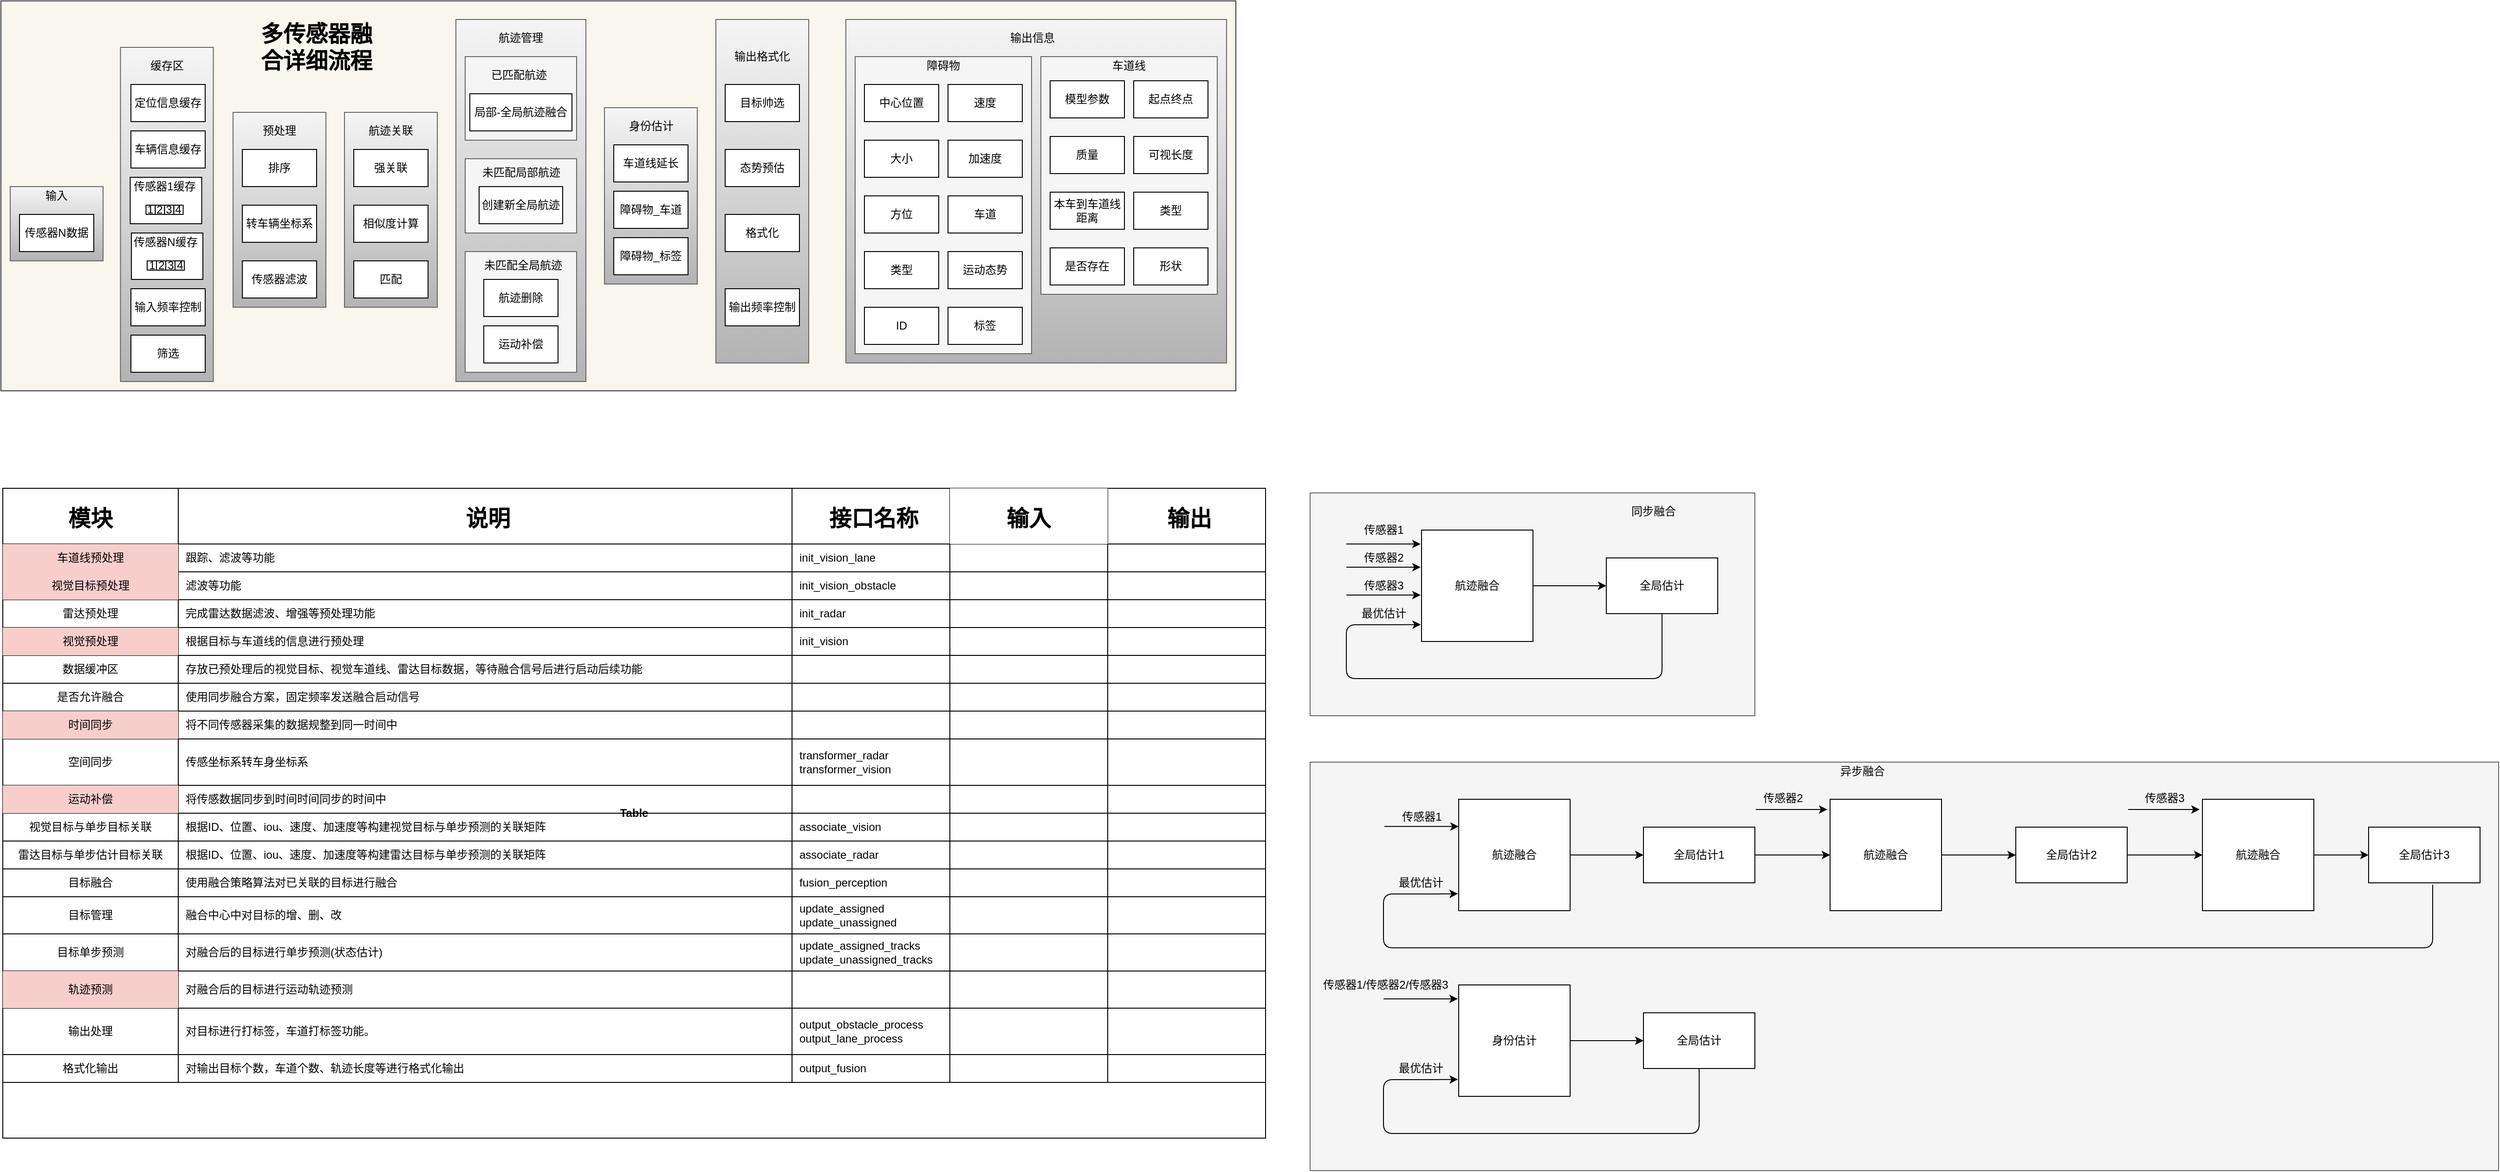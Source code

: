 <mxfile version="14.7.0" type="github">
  <diagram id="tYAOXSe1ugyFTrOcEhq6" name="第 1 页">
    <mxGraphModel dx="998" dy="519" grid="1" gridSize="10" guides="1" tooltips="1" connect="1" arrows="1" fold="1" page="1" pageScale="1" pageWidth="8000" pageHeight="4681" background="none" math="0" shadow="0">
      <root>
        <mxCell id="0" />
        <mxCell id="1" parent="0" />
        <mxCell id="p5pBbZ0yBpqNF_2-EAFT-197" value="Table" style="shape=table;html=1;whiteSpace=wrap;startSize=0;container=1;collapsible=0;childLayout=tableLayout;fixedRows=1;rowLines=0;fontStyle=1;align=center;fontFamily=Helvetica;fontColor=#000000;strokeColor=#000000;strokeWidth=1;" parent="1" vertex="1">
          <mxGeometry x="232" y="665" width="1360" height="700.0" as="geometry" />
        </mxCell>
        <mxCell id="p5pBbZ0yBpqNF_2-EAFT-198" value="" style="shape=partialRectangle;html=1;whiteSpace=wrap;collapsible=0;dropTarget=0;pointerEvents=0;fillColor=none;top=0;left=0;bottom=1;right=0;points=[[0,0.5],[1,0.5]];portConstraint=eastwest;" parent="p5pBbZ0yBpqNF_2-EAFT-197" vertex="1">
          <mxGeometry width="1360" height="60" as="geometry" />
        </mxCell>
        <mxCell id="p5pBbZ0yBpqNF_2-EAFT-199" value="&lt;h1&gt;&lt;font face=&quot;Tahoma&quot;&gt;模块&lt;/font&gt;&lt;/h1&gt;" style="shape=partialRectangle;html=1;whiteSpace=wrap;connectable=0;fillColor=none;top=0;left=0;bottom=0;right=0;overflow=hidden;" parent="p5pBbZ0yBpqNF_2-EAFT-198" vertex="1">
          <mxGeometry width="189" height="60" as="geometry" />
        </mxCell>
        <mxCell id="p5pBbZ0yBpqNF_2-EAFT-200" value="&lt;h1 align=&quot;center&quot;&gt;说明&lt;/h1&gt;" style="shape=partialRectangle;html=1;whiteSpace=wrap;connectable=0;fillColor=none;top=0;left=0;bottom=0;right=0;align=center;spacingLeft=6;overflow=hidden;" parent="p5pBbZ0yBpqNF_2-EAFT-198" vertex="1">
          <mxGeometry x="189" width="661" height="60" as="geometry" />
        </mxCell>
        <mxCell id="p5pBbZ0yBpqNF_2-EAFT-225" value="&lt;h1 align=&quot;center&quot;&gt;接口名称&lt;/h1&gt;" style="shape=partialRectangle;html=1;whiteSpace=wrap;connectable=0;fillColor=none;top=0;left=0;bottom=0;right=0;align=center;spacingLeft=6;overflow=hidden;" parent="p5pBbZ0yBpqNF_2-EAFT-198" vertex="1">
          <mxGeometry x="850" width="170" height="60" as="geometry" />
        </mxCell>
        <mxCell id="p5pBbZ0yBpqNF_2-EAFT-310" value="&lt;h1&gt;输入&lt;/h1&gt;" style="shape=partialRectangle;html=1;whiteSpace=wrap;connectable=0;fillColor=#ffffff;top=0;left=0;bottom=0;right=0;align=center;overflow=hidden;fontStyle=1;strokeWidth=1;startSize=0;fontFamily=Helvetica;" parent="p5pBbZ0yBpqNF_2-EAFT-198" vertex="1">
          <mxGeometry x="1020" width="170" height="60" as="geometry" />
        </mxCell>
        <mxCell id="p5pBbZ0yBpqNF_2-EAFT-292" value="&lt;h1&gt;输出&lt;/h1&gt;" style="shape=partialRectangle;html=1;whiteSpace=wrap;connectable=0;fillColor=none;top=0;left=0;bottom=0;right=0;align=center;spacingLeft=6;overflow=hidden;" parent="p5pBbZ0yBpqNF_2-EAFT-198" vertex="1">
          <mxGeometry x="1190" width="170" height="60" as="geometry" />
        </mxCell>
        <mxCell id="p5pBbZ0yBpqNF_2-EAFT-222" style="shape=partialRectangle;html=1;whiteSpace=wrap;collapsible=0;dropTarget=0;pointerEvents=0;fillColor=none;top=0;left=0;bottom=1;right=0;points=[[0,0.5],[1,0.5]];portConstraint=eastwest;" parent="p5pBbZ0yBpqNF_2-EAFT-197" vertex="1">
          <mxGeometry y="60" width="1360" height="30" as="geometry" />
        </mxCell>
        <mxCell id="p5pBbZ0yBpqNF_2-EAFT-223" value="车道线预处理" style="shape=partialRectangle;html=1;whiteSpace=wrap;connectable=0;fillColor=#f8cecc;top=0;left=0;bottom=0;right=0;overflow=hidden;strokeColor=#b85450;" parent="p5pBbZ0yBpqNF_2-EAFT-222" vertex="1">
          <mxGeometry width="189" height="30" as="geometry" />
        </mxCell>
        <mxCell id="p5pBbZ0yBpqNF_2-EAFT-224" value="跟踪、滤波等功能" style="shape=partialRectangle;html=1;whiteSpace=wrap;connectable=0;fillColor=none;top=0;left=0;bottom=0;right=0;align=left;spacingLeft=6;overflow=hidden;" parent="p5pBbZ0yBpqNF_2-EAFT-222" vertex="1">
          <mxGeometry x="189" width="661" height="30" as="geometry" />
        </mxCell>
        <mxCell id="p5pBbZ0yBpqNF_2-EAFT-226" value="init_vision_lane" style="shape=partialRectangle;html=1;whiteSpace=wrap;connectable=0;fillColor=none;top=0;left=0;bottom=0;right=0;align=left;spacingLeft=6;overflow=hidden;" parent="p5pBbZ0yBpqNF_2-EAFT-222" vertex="1">
          <mxGeometry x="850" width="170" height="30" as="geometry" />
        </mxCell>
        <mxCell id="p5pBbZ0yBpqNF_2-EAFT-311" style="shape=partialRectangle;html=1;whiteSpace=wrap;connectable=0;fillColor=none;top=0;left=0;bottom=0;right=0;align=left;spacingLeft=6;overflow=hidden;" parent="p5pBbZ0yBpqNF_2-EAFT-222" vertex="1">
          <mxGeometry x="1020" width="170" height="30" as="geometry" />
        </mxCell>
        <mxCell id="p5pBbZ0yBpqNF_2-EAFT-293" style="shape=partialRectangle;html=1;whiteSpace=wrap;connectable=0;fillColor=none;top=0;left=0;bottom=0;right=0;align=left;spacingLeft=6;overflow=hidden;" parent="p5pBbZ0yBpqNF_2-EAFT-222" vertex="1">
          <mxGeometry x="1190" width="170" height="30" as="geometry" />
        </mxCell>
        <mxCell id="p5pBbZ0yBpqNF_2-EAFT-219" style="shape=partialRectangle;html=1;whiteSpace=wrap;collapsible=0;dropTarget=0;pointerEvents=0;fillColor=none;top=0;left=0;bottom=1;right=0;points=[[0,0.5],[1,0.5]];portConstraint=eastwest;" parent="p5pBbZ0yBpqNF_2-EAFT-197" vertex="1">
          <mxGeometry y="90" width="1360" height="30" as="geometry" />
        </mxCell>
        <mxCell id="p5pBbZ0yBpqNF_2-EAFT-220" value="视觉目标预处理" style="shape=partialRectangle;html=1;whiteSpace=wrap;connectable=0;fillColor=#f8cecc;top=0;left=0;bottom=0;right=0;overflow=hidden;strokeColor=#b85450;" parent="p5pBbZ0yBpqNF_2-EAFT-219" vertex="1">
          <mxGeometry width="189" height="30" as="geometry" />
        </mxCell>
        <mxCell id="p5pBbZ0yBpqNF_2-EAFT-221" value="滤波等功能" style="shape=partialRectangle;html=1;whiteSpace=wrap;connectable=0;fillColor=none;top=0;left=0;bottom=0;right=0;align=left;spacingLeft=6;overflow=hidden;" parent="p5pBbZ0yBpqNF_2-EAFT-219" vertex="1">
          <mxGeometry x="189" width="661" height="30" as="geometry" />
        </mxCell>
        <mxCell id="p5pBbZ0yBpqNF_2-EAFT-227" value="init_vision_obstacle" style="shape=partialRectangle;html=1;whiteSpace=wrap;connectable=0;fillColor=none;top=0;left=0;bottom=0;right=0;align=left;spacingLeft=6;overflow=hidden;" parent="p5pBbZ0yBpqNF_2-EAFT-219" vertex="1">
          <mxGeometry x="850" width="170" height="30" as="geometry" />
        </mxCell>
        <mxCell id="p5pBbZ0yBpqNF_2-EAFT-312" style="shape=partialRectangle;html=1;whiteSpace=wrap;connectable=0;fillColor=none;top=0;left=0;bottom=0;right=0;align=left;spacingLeft=6;overflow=hidden;" parent="p5pBbZ0yBpqNF_2-EAFT-219" vertex="1">
          <mxGeometry x="1020" width="170" height="30" as="geometry" />
        </mxCell>
        <mxCell id="p5pBbZ0yBpqNF_2-EAFT-294" style="shape=partialRectangle;html=1;whiteSpace=wrap;connectable=0;fillColor=none;top=0;left=0;bottom=0;right=0;align=left;spacingLeft=6;overflow=hidden;" parent="p5pBbZ0yBpqNF_2-EAFT-219" vertex="1">
          <mxGeometry x="1190" width="170" height="30" as="geometry" />
        </mxCell>
        <mxCell id="p5pBbZ0yBpqNF_2-EAFT-216" style="shape=partialRectangle;html=1;whiteSpace=wrap;collapsible=0;dropTarget=0;pointerEvents=0;fillColor=none;top=0;left=0;bottom=1;right=0;points=[[0,0.5],[1,0.5]];portConstraint=eastwest;" parent="p5pBbZ0yBpqNF_2-EAFT-197" vertex="1">
          <mxGeometry y="120" width="1360" height="30" as="geometry" />
        </mxCell>
        <mxCell id="p5pBbZ0yBpqNF_2-EAFT-217" value="雷达预处理" style="shape=partialRectangle;html=1;whiteSpace=wrap;connectable=0;fillColor=none;top=0;left=0;bottom=0;right=0;overflow=hidden;" parent="p5pBbZ0yBpqNF_2-EAFT-216" vertex="1">
          <mxGeometry width="189" height="30" as="geometry" />
        </mxCell>
        <mxCell id="p5pBbZ0yBpqNF_2-EAFT-218" value="完成雷达数据滤波、增强等预处理功能" style="shape=partialRectangle;html=1;whiteSpace=wrap;connectable=0;fillColor=none;top=0;left=0;bottom=0;right=0;align=left;spacingLeft=6;overflow=hidden;" parent="p5pBbZ0yBpqNF_2-EAFT-216" vertex="1">
          <mxGeometry x="189" width="661" height="30" as="geometry" />
        </mxCell>
        <mxCell id="p5pBbZ0yBpqNF_2-EAFT-228" value="init_radar" style="shape=partialRectangle;html=1;whiteSpace=wrap;connectable=0;fillColor=none;top=0;left=0;bottom=0;right=0;align=left;spacingLeft=6;overflow=hidden;" parent="p5pBbZ0yBpqNF_2-EAFT-216" vertex="1">
          <mxGeometry x="850" width="170" height="30" as="geometry" />
        </mxCell>
        <mxCell id="p5pBbZ0yBpqNF_2-EAFT-313" style="shape=partialRectangle;html=1;whiteSpace=wrap;connectable=0;fillColor=none;top=0;left=0;bottom=0;right=0;align=left;spacingLeft=6;overflow=hidden;" parent="p5pBbZ0yBpqNF_2-EAFT-216" vertex="1">
          <mxGeometry x="1020" width="170" height="30" as="geometry" />
        </mxCell>
        <mxCell id="p5pBbZ0yBpqNF_2-EAFT-295" style="shape=partialRectangle;html=1;whiteSpace=wrap;connectable=0;fillColor=none;top=0;left=0;bottom=0;right=0;align=left;spacingLeft=6;overflow=hidden;" parent="p5pBbZ0yBpqNF_2-EAFT-216" vertex="1">
          <mxGeometry x="1190" width="170" height="30" as="geometry" />
        </mxCell>
        <mxCell id="p5pBbZ0yBpqNF_2-EAFT-213" style="shape=partialRectangle;html=1;whiteSpace=wrap;collapsible=0;dropTarget=0;pointerEvents=0;fillColor=none;top=0;left=0;bottom=1;right=0;points=[[0,0.5],[1,0.5]];portConstraint=eastwest;" parent="p5pBbZ0yBpqNF_2-EAFT-197" vertex="1">
          <mxGeometry y="150" width="1360" height="30" as="geometry" />
        </mxCell>
        <mxCell id="p5pBbZ0yBpqNF_2-EAFT-214" value="视觉预处理" style="shape=partialRectangle;html=1;whiteSpace=wrap;connectable=0;fillColor=#f8cecc;top=0;left=0;bottom=0;right=0;overflow=hidden;strokeColor=#b85450;" parent="p5pBbZ0yBpqNF_2-EAFT-213" vertex="1">
          <mxGeometry width="189" height="30" as="geometry" />
        </mxCell>
        <mxCell id="p5pBbZ0yBpqNF_2-EAFT-215" value="根据目标与车道线的信息进行预处理" style="shape=partialRectangle;html=1;whiteSpace=wrap;connectable=0;fillColor=none;top=0;left=0;bottom=0;right=0;align=left;spacingLeft=6;overflow=hidden;" parent="p5pBbZ0yBpqNF_2-EAFT-213" vertex="1">
          <mxGeometry x="189" width="661" height="30" as="geometry" />
        </mxCell>
        <mxCell id="p5pBbZ0yBpqNF_2-EAFT-229" value="init_vision" style="shape=partialRectangle;html=1;whiteSpace=wrap;connectable=0;fillColor=none;top=0;left=0;bottom=0;right=0;align=left;spacingLeft=6;overflow=hidden;" parent="p5pBbZ0yBpqNF_2-EAFT-213" vertex="1">
          <mxGeometry x="850" width="170" height="30" as="geometry" />
        </mxCell>
        <mxCell id="p5pBbZ0yBpqNF_2-EAFT-314" style="shape=partialRectangle;html=1;whiteSpace=wrap;connectable=0;fillColor=none;top=0;left=0;bottom=0;right=0;align=left;spacingLeft=6;overflow=hidden;" parent="p5pBbZ0yBpqNF_2-EAFT-213" vertex="1">
          <mxGeometry x="1020" width="170" height="30" as="geometry" />
        </mxCell>
        <mxCell id="p5pBbZ0yBpqNF_2-EAFT-296" style="shape=partialRectangle;html=1;whiteSpace=wrap;connectable=0;fillColor=none;top=0;left=0;bottom=0;right=0;align=left;spacingLeft=6;overflow=hidden;" parent="p5pBbZ0yBpqNF_2-EAFT-213" vertex="1">
          <mxGeometry x="1190" width="170" height="30" as="geometry" />
        </mxCell>
        <mxCell id="p5pBbZ0yBpqNF_2-EAFT-210" style="shape=partialRectangle;html=1;whiteSpace=wrap;collapsible=0;dropTarget=0;pointerEvents=0;fillColor=none;top=0;left=0;bottom=1;right=0;points=[[0,0.5],[1,0.5]];portConstraint=eastwest;" parent="p5pBbZ0yBpqNF_2-EAFT-197" vertex="1">
          <mxGeometry y="180" width="1360" height="30" as="geometry" />
        </mxCell>
        <mxCell id="p5pBbZ0yBpqNF_2-EAFT-211" value="数据缓冲区" style="shape=partialRectangle;html=1;whiteSpace=wrap;connectable=0;fillColor=none;top=0;left=0;bottom=0;right=0;overflow=hidden;" parent="p5pBbZ0yBpqNF_2-EAFT-210" vertex="1">
          <mxGeometry width="189" height="30" as="geometry" />
        </mxCell>
        <mxCell id="p5pBbZ0yBpqNF_2-EAFT-212" value="存放已预处理后的视觉目标、视觉车道线、雷达目标数据，等待融合信号后进行启动后续功能" style="shape=partialRectangle;html=1;whiteSpace=wrap;connectable=0;fillColor=none;top=0;left=0;bottom=0;right=0;align=left;spacingLeft=6;overflow=hidden;" parent="p5pBbZ0yBpqNF_2-EAFT-210" vertex="1">
          <mxGeometry x="189" width="661" height="30" as="geometry" />
        </mxCell>
        <mxCell id="p5pBbZ0yBpqNF_2-EAFT-230" style="shape=partialRectangle;html=1;whiteSpace=wrap;connectable=0;fillColor=none;top=0;left=0;bottom=0;right=0;align=left;spacingLeft=6;overflow=hidden;" parent="p5pBbZ0yBpqNF_2-EAFT-210" vertex="1">
          <mxGeometry x="850" width="170" height="30" as="geometry" />
        </mxCell>
        <mxCell id="p5pBbZ0yBpqNF_2-EAFT-315" style="shape=partialRectangle;html=1;whiteSpace=wrap;connectable=0;fillColor=none;top=0;left=0;bottom=0;right=0;align=left;spacingLeft=6;overflow=hidden;" parent="p5pBbZ0yBpqNF_2-EAFT-210" vertex="1">
          <mxGeometry x="1020" width="170" height="30" as="geometry" />
        </mxCell>
        <mxCell id="p5pBbZ0yBpqNF_2-EAFT-297" style="shape=partialRectangle;html=1;whiteSpace=wrap;connectable=0;fillColor=none;top=0;left=0;bottom=0;right=0;align=left;spacingLeft=6;overflow=hidden;" parent="p5pBbZ0yBpqNF_2-EAFT-210" vertex="1">
          <mxGeometry x="1190" width="170" height="30" as="geometry" />
        </mxCell>
        <mxCell id="p5pBbZ0yBpqNF_2-EAFT-207" style="shape=partialRectangle;html=1;whiteSpace=wrap;collapsible=0;dropTarget=0;pointerEvents=0;fillColor=none;top=0;left=0;bottom=1;right=0;points=[[0,0.5],[1,0.5]];portConstraint=eastwest;" parent="p5pBbZ0yBpqNF_2-EAFT-197" vertex="1">
          <mxGeometry y="210" width="1360" height="30" as="geometry" />
        </mxCell>
        <mxCell id="p5pBbZ0yBpqNF_2-EAFT-208" value="是否允许融合" style="shape=partialRectangle;html=1;whiteSpace=wrap;connectable=0;fillColor=none;top=0;left=0;bottom=0;right=0;overflow=hidden;" parent="p5pBbZ0yBpqNF_2-EAFT-207" vertex="1">
          <mxGeometry width="189" height="30" as="geometry" />
        </mxCell>
        <mxCell id="p5pBbZ0yBpqNF_2-EAFT-209" value="使用同步融合方案，固定频率发送融合启动信号" style="shape=partialRectangle;html=1;whiteSpace=wrap;connectable=0;fillColor=none;top=0;left=0;bottom=0;right=0;align=left;spacingLeft=6;overflow=hidden;" parent="p5pBbZ0yBpqNF_2-EAFT-207" vertex="1">
          <mxGeometry x="189" width="661" height="30" as="geometry" />
        </mxCell>
        <mxCell id="p5pBbZ0yBpqNF_2-EAFT-231" style="shape=partialRectangle;html=1;whiteSpace=wrap;connectable=0;fillColor=none;top=0;left=0;bottom=0;right=0;align=left;spacingLeft=6;overflow=hidden;" parent="p5pBbZ0yBpqNF_2-EAFT-207" vertex="1">
          <mxGeometry x="850" width="170" height="30" as="geometry" />
        </mxCell>
        <mxCell id="p5pBbZ0yBpqNF_2-EAFT-316" style="shape=partialRectangle;html=1;whiteSpace=wrap;connectable=0;fillColor=none;top=0;left=0;bottom=0;right=0;align=left;spacingLeft=6;overflow=hidden;" parent="p5pBbZ0yBpqNF_2-EAFT-207" vertex="1">
          <mxGeometry x="1020" width="170" height="30" as="geometry" />
        </mxCell>
        <mxCell id="p5pBbZ0yBpqNF_2-EAFT-298" style="shape=partialRectangle;html=1;whiteSpace=wrap;connectable=0;fillColor=none;top=0;left=0;bottom=0;right=0;align=left;spacingLeft=6;overflow=hidden;" parent="p5pBbZ0yBpqNF_2-EAFT-207" vertex="1">
          <mxGeometry x="1190" width="170" height="30" as="geometry" />
        </mxCell>
        <mxCell id="p5pBbZ0yBpqNF_2-EAFT-264" style="shape=partialRectangle;html=1;whiteSpace=wrap;collapsible=0;dropTarget=0;pointerEvents=0;fillColor=none;top=0;left=0;bottom=1;right=0;points=[[0,0.5],[1,0.5]];portConstraint=eastwest;" parent="p5pBbZ0yBpqNF_2-EAFT-197" vertex="1">
          <mxGeometry y="240" width="1360" height="30" as="geometry" />
        </mxCell>
        <mxCell id="p5pBbZ0yBpqNF_2-EAFT-265" value="时间同步" style="shape=partialRectangle;html=1;whiteSpace=wrap;connectable=0;fillColor=#f8cecc;top=0;left=0;bottom=0;right=0;overflow=hidden;strokeColor=#b85450;" parent="p5pBbZ0yBpqNF_2-EAFT-264" vertex="1">
          <mxGeometry width="189" height="30" as="geometry" />
        </mxCell>
        <mxCell id="p5pBbZ0yBpqNF_2-EAFT-266" value="将不同传感器采集的数据规整到同一时间中" style="shape=partialRectangle;html=1;whiteSpace=wrap;connectable=0;fillColor=none;top=0;left=0;bottom=0;right=0;align=left;spacingLeft=6;overflow=hidden;" parent="p5pBbZ0yBpqNF_2-EAFT-264" vertex="1">
          <mxGeometry x="189" width="661" height="30" as="geometry" />
        </mxCell>
        <mxCell id="p5pBbZ0yBpqNF_2-EAFT-267" style="shape=partialRectangle;html=1;whiteSpace=wrap;connectable=0;fillColor=none;top=0;left=0;bottom=0;right=0;align=left;spacingLeft=6;overflow=hidden;" parent="p5pBbZ0yBpqNF_2-EAFT-264" vertex="1">
          <mxGeometry x="850" width="170" height="30" as="geometry" />
        </mxCell>
        <mxCell id="p5pBbZ0yBpqNF_2-EAFT-317" style="shape=partialRectangle;html=1;whiteSpace=wrap;connectable=0;fillColor=none;top=0;left=0;bottom=0;right=0;align=left;spacingLeft=6;overflow=hidden;" parent="p5pBbZ0yBpqNF_2-EAFT-264" vertex="1">
          <mxGeometry x="1020" width="170" height="30" as="geometry" />
        </mxCell>
        <mxCell id="p5pBbZ0yBpqNF_2-EAFT-299" style="shape=partialRectangle;html=1;whiteSpace=wrap;connectable=0;fillColor=none;top=0;left=0;bottom=0;right=0;align=left;spacingLeft=6;overflow=hidden;" parent="p5pBbZ0yBpqNF_2-EAFT-264" vertex="1">
          <mxGeometry x="1190" width="170" height="30" as="geometry" />
        </mxCell>
        <mxCell id="p5pBbZ0yBpqNF_2-EAFT-260" style="shape=partialRectangle;html=1;whiteSpace=wrap;collapsible=0;dropTarget=0;pointerEvents=0;fillColor=none;top=0;left=0;bottom=1;right=0;points=[[0,0.5],[1,0.5]];portConstraint=eastwest;" parent="p5pBbZ0yBpqNF_2-EAFT-197" vertex="1">
          <mxGeometry y="270" width="1360" height="50" as="geometry" />
        </mxCell>
        <mxCell id="p5pBbZ0yBpqNF_2-EAFT-261" value="空间同步" style="shape=partialRectangle;html=1;whiteSpace=wrap;connectable=0;fillColor=none;top=0;left=0;bottom=0;right=0;overflow=hidden;" parent="p5pBbZ0yBpqNF_2-EAFT-260" vertex="1">
          <mxGeometry width="189" height="50" as="geometry" />
        </mxCell>
        <mxCell id="p5pBbZ0yBpqNF_2-EAFT-262" value="传感坐标系转车身坐标系" style="shape=partialRectangle;html=1;whiteSpace=wrap;connectable=0;fillColor=none;top=0;left=0;bottom=0;right=0;align=left;spacingLeft=6;overflow=hidden;" parent="p5pBbZ0yBpqNF_2-EAFT-260" vertex="1">
          <mxGeometry x="189" width="661" height="50" as="geometry" />
        </mxCell>
        <mxCell id="p5pBbZ0yBpqNF_2-EAFT-263" value="&lt;div&gt;transformer_radar&lt;/div&gt;&lt;div&gt;transformer_vision&lt;/div&gt;" style="shape=partialRectangle;html=1;whiteSpace=wrap;connectable=0;fillColor=none;top=0;left=0;bottom=0;right=0;align=left;spacingLeft=6;overflow=hidden;" parent="p5pBbZ0yBpqNF_2-EAFT-260" vertex="1">
          <mxGeometry x="850" width="170" height="50" as="geometry" />
        </mxCell>
        <mxCell id="p5pBbZ0yBpqNF_2-EAFT-318" style="shape=partialRectangle;html=1;whiteSpace=wrap;connectable=0;fillColor=none;top=0;left=0;bottom=0;right=0;align=left;spacingLeft=6;overflow=hidden;" parent="p5pBbZ0yBpqNF_2-EAFT-260" vertex="1">
          <mxGeometry x="1020" width="170" height="50" as="geometry" />
        </mxCell>
        <mxCell id="p5pBbZ0yBpqNF_2-EAFT-300" style="shape=partialRectangle;html=1;whiteSpace=wrap;connectable=0;fillColor=none;top=0;left=0;bottom=0;right=0;align=left;spacingLeft=6;overflow=hidden;" parent="p5pBbZ0yBpqNF_2-EAFT-260" vertex="1">
          <mxGeometry x="1190" width="170" height="50" as="geometry" />
        </mxCell>
        <mxCell id="p5pBbZ0yBpqNF_2-EAFT-256" style="shape=partialRectangle;html=1;whiteSpace=wrap;collapsible=0;dropTarget=0;pointerEvents=0;fillColor=none;top=0;left=0;bottom=1;right=0;points=[[0,0.5],[1,0.5]];portConstraint=eastwest;" parent="p5pBbZ0yBpqNF_2-EAFT-197" vertex="1">
          <mxGeometry y="320" width="1360" height="30" as="geometry" />
        </mxCell>
        <mxCell id="p5pBbZ0yBpqNF_2-EAFT-257" value="运动补偿" style="shape=partialRectangle;html=1;whiteSpace=wrap;connectable=0;fillColor=#f8cecc;top=0;left=0;bottom=0;right=0;overflow=hidden;strokeColor=#b85450;" parent="p5pBbZ0yBpqNF_2-EAFT-256" vertex="1">
          <mxGeometry width="189" height="30" as="geometry" />
        </mxCell>
        <mxCell id="p5pBbZ0yBpqNF_2-EAFT-258" value="将传感数据同步到时间时间同步的时间中" style="shape=partialRectangle;html=1;whiteSpace=wrap;connectable=0;fillColor=none;top=0;left=0;bottom=0;right=0;align=left;spacingLeft=6;overflow=hidden;" parent="p5pBbZ0yBpqNF_2-EAFT-256" vertex="1">
          <mxGeometry x="189" width="661" height="30" as="geometry" />
        </mxCell>
        <mxCell id="p5pBbZ0yBpqNF_2-EAFT-259" style="shape=partialRectangle;html=1;whiteSpace=wrap;connectable=0;fillColor=none;top=0;left=0;bottom=0;right=0;align=left;spacingLeft=6;overflow=hidden;" parent="p5pBbZ0yBpqNF_2-EAFT-256" vertex="1">
          <mxGeometry x="850" width="170" height="30" as="geometry" />
        </mxCell>
        <mxCell id="p5pBbZ0yBpqNF_2-EAFT-319" style="shape=partialRectangle;html=1;whiteSpace=wrap;connectable=0;fillColor=none;top=0;left=0;bottom=0;right=0;align=left;spacingLeft=6;overflow=hidden;" parent="p5pBbZ0yBpqNF_2-EAFT-256" vertex="1">
          <mxGeometry x="1020" width="170" height="30" as="geometry" />
        </mxCell>
        <mxCell id="p5pBbZ0yBpqNF_2-EAFT-301" style="shape=partialRectangle;html=1;whiteSpace=wrap;connectable=0;fillColor=none;top=0;left=0;bottom=0;right=0;align=left;spacingLeft=6;overflow=hidden;" parent="p5pBbZ0yBpqNF_2-EAFT-256" vertex="1">
          <mxGeometry x="1190" width="170" height="30" as="geometry" />
        </mxCell>
        <mxCell id="p5pBbZ0yBpqNF_2-EAFT-252" style="shape=partialRectangle;html=1;whiteSpace=wrap;collapsible=0;dropTarget=0;pointerEvents=0;fillColor=none;top=0;left=0;bottom=1;right=0;points=[[0,0.5],[1,0.5]];portConstraint=eastwest;" parent="p5pBbZ0yBpqNF_2-EAFT-197" vertex="1">
          <mxGeometry y="350" width="1360" height="30" as="geometry" />
        </mxCell>
        <mxCell id="p5pBbZ0yBpqNF_2-EAFT-253" value="视觉目标与单步目标关联" style="shape=partialRectangle;html=1;whiteSpace=wrap;connectable=0;fillColor=none;top=0;left=0;bottom=0;right=0;overflow=hidden;" parent="p5pBbZ0yBpqNF_2-EAFT-252" vertex="1">
          <mxGeometry width="189" height="30" as="geometry" />
        </mxCell>
        <mxCell id="p5pBbZ0yBpqNF_2-EAFT-254" value="根据ID、位置、iou、速度、加速度等构建视觉目标与单步预测的关联矩阵" style="shape=partialRectangle;html=1;whiteSpace=wrap;connectable=0;fillColor=none;top=0;left=0;bottom=0;right=0;align=left;spacingLeft=6;overflow=hidden;" parent="p5pBbZ0yBpqNF_2-EAFT-252" vertex="1">
          <mxGeometry x="189" width="661" height="30" as="geometry" />
        </mxCell>
        <mxCell id="p5pBbZ0yBpqNF_2-EAFT-255" value="associate_vision" style="shape=partialRectangle;html=1;whiteSpace=wrap;connectable=0;fillColor=none;top=0;left=0;bottom=0;right=0;align=left;spacingLeft=6;overflow=hidden;" parent="p5pBbZ0yBpqNF_2-EAFT-252" vertex="1">
          <mxGeometry x="850" width="170" height="30" as="geometry" />
        </mxCell>
        <mxCell id="p5pBbZ0yBpqNF_2-EAFT-320" style="shape=partialRectangle;html=1;whiteSpace=wrap;connectable=0;fillColor=none;top=0;left=0;bottom=0;right=0;align=left;spacingLeft=6;overflow=hidden;" parent="p5pBbZ0yBpqNF_2-EAFT-252" vertex="1">
          <mxGeometry x="1020" width="170" height="30" as="geometry" />
        </mxCell>
        <mxCell id="p5pBbZ0yBpqNF_2-EAFT-302" style="shape=partialRectangle;html=1;whiteSpace=wrap;connectable=0;fillColor=none;top=0;left=0;bottom=0;right=0;align=left;spacingLeft=6;overflow=hidden;" parent="p5pBbZ0yBpqNF_2-EAFT-252" vertex="1">
          <mxGeometry x="1190" width="170" height="30" as="geometry" />
        </mxCell>
        <mxCell id="p5pBbZ0yBpqNF_2-EAFT-248" style="shape=partialRectangle;html=1;whiteSpace=wrap;collapsible=0;dropTarget=0;pointerEvents=0;fillColor=none;top=0;left=0;bottom=1;right=0;points=[[0,0.5],[1,0.5]];portConstraint=eastwest;" parent="p5pBbZ0yBpqNF_2-EAFT-197" vertex="1">
          <mxGeometry y="380" width="1360" height="30" as="geometry" />
        </mxCell>
        <mxCell id="p5pBbZ0yBpqNF_2-EAFT-249" value="雷达目标与单步估计目标关联" style="shape=partialRectangle;html=1;whiteSpace=wrap;connectable=0;fillColor=none;top=0;left=0;bottom=0;right=0;overflow=hidden;" parent="p5pBbZ0yBpqNF_2-EAFT-248" vertex="1">
          <mxGeometry width="189" height="30" as="geometry" />
        </mxCell>
        <mxCell id="p5pBbZ0yBpqNF_2-EAFT-250" value="根据ID、位置、iou、速度、加速度等构建雷达目标与单步预测的关联矩阵" style="shape=partialRectangle;html=1;whiteSpace=wrap;connectable=0;fillColor=none;top=0;left=0;bottom=0;right=0;align=left;spacingLeft=6;overflow=hidden;" parent="p5pBbZ0yBpqNF_2-EAFT-248" vertex="1">
          <mxGeometry x="189" width="661" height="30" as="geometry" />
        </mxCell>
        <mxCell id="p5pBbZ0yBpqNF_2-EAFT-251" value="associate_radar" style="shape=partialRectangle;html=1;whiteSpace=wrap;connectable=0;fillColor=none;top=0;left=0;bottom=0;right=0;align=left;spacingLeft=6;overflow=hidden;" parent="p5pBbZ0yBpqNF_2-EAFT-248" vertex="1">
          <mxGeometry x="850" width="170" height="30" as="geometry" />
        </mxCell>
        <mxCell id="p5pBbZ0yBpqNF_2-EAFT-321" style="shape=partialRectangle;html=1;whiteSpace=wrap;connectable=0;fillColor=none;top=0;left=0;bottom=0;right=0;align=left;spacingLeft=6;overflow=hidden;" parent="p5pBbZ0yBpqNF_2-EAFT-248" vertex="1">
          <mxGeometry x="1020" width="170" height="30" as="geometry" />
        </mxCell>
        <mxCell id="p5pBbZ0yBpqNF_2-EAFT-303" style="shape=partialRectangle;html=1;whiteSpace=wrap;connectable=0;fillColor=none;top=0;left=0;bottom=0;right=0;align=left;spacingLeft=6;overflow=hidden;" parent="p5pBbZ0yBpqNF_2-EAFT-248" vertex="1">
          <mxGeometry x="1190" width="170" height="30" as="geometry" />
        </mxCell>
        <mxCell id="p5pBbZ0yBpqNF_2-EAFT-244" style="shape=partialRectangle;html=1;whiteSpace=wrap;collapsible=0;dropTarget=0;pointerEvents=0;fillColor=none;top=0;left=0;bottom=1;right=0;points=[[0,0.5],[1,0.5]];portConstraint=eastwest;" parent="p5pBbZ0yBpqNF_2-EAFT-197" vertex="1">
          <mxGeometry y="410" width="1360" height="30" as="geometry" />
        </mxCell>
        <mxCell id="p5pBbZ0yBpqNF_2-EAFT-245" value="目标融合" style="shape=partialRectangle;html=1;whiteSpace=wrap;connectable=0;fillColor=none;top=0;left=0;bottom=0;right=0;overflow=hidden;" parent="p5pBbZ0yBpqNF_2-EAFT-244" vertex="1">
          <mxGeometry width="189" height="30" as="geometry" />
        </mxCell>
        <mxCell id="p5pBbZ0yBpqNF_2-EAFT-246" value="使用融合策略算法对已关联的目标进行融合" style="shape=partialRectangle;html=1;whiteSpace=wrap;connectable=0;fillColor=none;top=0;left=0;bottom=0;right=0;align=left;spacingLeft=6;overflow=hidden;" parent="p5pBbZ0yBpqNF_2-EAFT-244" vertex="1">
          <mxGeometry x="189" width="661" height="30" as="geometry" />
        </mxCell>
        <mxCell id="p5pBbZ0yBpqNF_2-EAFT-247" value="fusion_perception" style="shape=partialRectangle;html=1;whiteSpace=wrap;connectable=0;fillColor=none;top=0;left=0;bottom=0;right=0;align=left;spacingLeft=6;overflow=hidden;" parent="p5pBbZ0yBpqNF_2-EAFT-244" vertex="1">
          <mxGeometry x="850" width="170" height="30" as="geometry" />
        </mxCell>
        <mxCell id="p5pBbZ0yBpqNF_2-EAFT-322" style="shape=partialRectangle;html=1;whiteSpace=wrap;connectable=0;fillColor=none;top=0;left=0;bottom=0;right=0;align=left;spacingLeft=6;overflow=hidden;" parent="p5pBbZ0yBpqNF_2-EAFT-244" vertex="1">
          <mxGeometry x="1020" width="170" height="30" as="geometry" />
        </mxCell>
        <mxCell id="p5pBbZ0yBpqNF_2-EAFT-304" style="shape=partialRectangle;html=1;whiteSpace=wrap;connectable=0;fillColor=none;top=0;left=0;bottom=0;right=0;align=left;spacingLeft=6;overflow=hidden;" parent="p5pBbZ0yBpqNF_2-EAFT-244" vertex="1">
          <mxGeometry x="1190" width="170" height="30" as="geometry" />
        </mxCell>
        <mxCell id="p5pBbZ0yBpqNF_2-EAFT-240" style="shape=partialRectangle;html=1;whiteSpace=wrap;collapsible=0;dropTarget=0;pointerEvents=0;fillColor=none;top=0;left=0;bottom=1;right=0;points=[[0,0.5],[1,0.5]];portConstraint=eastwest;" parent="p5pBbZ0yBpqNF_2-EAFT-197" vertex="1">
          <mxGeometry y="440" width="1360" height="40" as="geometry" />
        </mxCell>
        <mxCell id="p5pBbZ0yBpqNF_2-EAFT-241" value="目标管理" style="shape=partialRectangle;html=1;whiteSpace=wrap;connectable=0;fillColor=none;top=0;left=0;bottom=0;right=0;overflow=hidden;" parent="p5pBbZ0yBpqNF_2-EAFT-240" vertex="1">
          <mxGeometry width="189" height="40" as="geometry" />
        </mxCell>
        <mxCell id="p5pBbZ0yBpqNF_2-EAFT-242" value="融合中心中对目标的增、删、改" style="shape=partialRectangle;html=1;whiteSpace=wrap;connectable=0;fillColor=none;top=0;left=0;bottom=0;right=0;align=left;spacingLeft=6;overflow=hidden;" parent="p5pBbZ0yBpqNF_2-EAFT-240" vertex="1">
          <mxGeometry x="189" width="661" height="40" as="geometry" />
        </mxCell>
        <mxCell id="p5pBbZ0yBpqNF_2-EAFT-243" value="&lt;div&gt;update_assigned&lt;/div&gt;&lt;div&gt;update_unassigned&lt;/div&gt;" style="shape=partialRectangle;html=1;whiteSpace=wrap;connectable=0;fillColor=none;top=0;left=0;bottom=0;right=0;align=left;spacingLeft=6;overflow=hidden;" parent="p5pBbZ0yBpqNF_2-EAFT-240" vertex="1">
          <mxGeometry x="850" width="170" height="40" as="geometry" />
        </mxCell>
        <mxCell id="p5pBbZ0yBpqNF_2-EAFT-323" style="shape=partialRectangle;html=1;whiteSpace=wrap;connectable=0;fillColor=none;top=0;left=0;bottom=0;right=0;align=left;spacingLeft=6;overflow=hidden;" parent="p5pBbZ0yBpqNF_2-EAFT-240" vertex="1">
          <mxGeometry x="1020" width="170" height="40" as="geometry" />
        </mxCell>
        <mxCell id="p5pBbZ0yBpqNF_2-EAFT-305" style="shape=partialRectangle;html=1;whiteSpace=wrap;connectable=0;fillColor=none;top=0;left=0;bottom=0;right=0;align=left;spacingLeft=6;overflow=hidden;" parent="p5pBbZ0yBpqNF_2-EAFT-240" vertex="1">
          <mxGeometry x="1190" width="170" height="40" as="geometry" />
        </mxCell>
        <mxCell id="p5pBbZ0yBpqNF_2-EAFT-236" style="shape=partialRectangle;html=1;whiteSpace=wrap;collapsible=0;dropTarget=0;pointerEvents=0;fillColor=none;top=0;left=0;bottom=1;right=0;points=[[0,0.5],[1,0.5]];portConstraint=eastwest;" parent="p5pBbZ0yBpqNF_2-EAFT-197" vertex="1">
          <mxGeometry y="480" width="1360" height="40" as="geometry" />
        </mxCell>
        <mxCell id="p5pBbZ0yBpqNF_2-EAFT-237" value="目标单步预测" style="shape=partialRectangle;html=1;whiteSpace=wrap;connectable=0;fillColor=none;top=0;left=0;bottom=0;right=0;overflow=hidden;" parent="p5pBbZ0yBpqNF_2-EAFT-236" vertex="1">
          <mxGeometry width="189" height="40" as="geometry" />
        </mxCell>
        <mxCell id="p5pBbZ0yBpqNF_2-EAFT-238" value="对融合后的目标进行单步预测(状态估计)" style="shape=partialRectangle;html=1;whiteSpace=wrap;connectable=0;fillColor=none;top=0;left=0;bottom=0;right=0;align=left;spacingLeft=6;overflow=hidden;" parent="p5pBbZ0yBpqNF_2-EAFT-236" vertex="1">
          <mxGeometry x="189" width="661" height="40" as="geometry" />
        </mxCell>
        <mxCell id="p5pBbZ0yBpqNF_2-EAFT-239" value="&lt;div&gt;update_assigned_tracks&lt;/div&gt;&lt;div&gt;update_unassigned_tracks&lt;br&gt;&lt;/div&gt;" style="shape=partialRectangle;html=1;whiteSpace=wrap;connectable=0;fillColor=none;top=0;left=0;bottom=0;right=0;align=left;spacingLeft=6;overflow=hidden;" parent="p5pBbZ0yBpqNF_2-EAFT-236" vertex="1">
          <mxGeometry x="850" width="170" height="40" as="geometry" />
        </mxCell>
        <mxCell id="p5pBbZ0yBpqNF_2-EAFT-324" style="shape=partialRectangle;html=1;whiteSpace=wrap;connectable=0;fillColor=none;top=0;left=0;bottom=0;right=0;align=left;spacingLeft=6;overflow=hidden;" parent="p5pBbZ0yBpqNF_2-EAFT-236" vertex="1">
          <mxGeometry x="1020" width="170" height="40" as="geometry" />
        </mxCell>
        <mxCell id="p5pBbZ0yBpqNF_2-EAFT-306" style="shape=partialRectangle;html=1;whiteSpace=wrap;connectable=0;fillColor=none;top=0;left=0;bottom=0;right=0;align=left;spacingLeft=6;overflow=hidden;" parent="p5pBbZ0yBpqNF_2-EAFT-236" vertex="1">
          <mxGeometry x="1190" width="170" height="40" as="geometry" />
        </mxCell>
        <mxCell id="p5pBbZ0yBpqNF_2-EAFT-288" style="shape=partialRectangle;html=1;whiteSpace=wrap;collapsible=0;dropTarget=0;pointerEvents=0;fillColor=none;top=0;left=0;bottom=1;right=0;points=[[0,0.5],[1,0.5]];portConstraint=eastwest;" parent="p5pBbZ0yBpqNF_2-EAFT-197" vertex="1">
          <mxGeometry y="520" width="1360" height="40" as="geometry" />
        </mxCell>
        <mxCell id="p5pBbZ0yBpqNF_2-EAFT-289" value="轨迹预测" style="shape=partialRectangle;html=1;whiteSpace=wrap;connectable=0;fillColor=#f8cecc;top=0;left=0;bottom=0;right=0;overflow=hidden;strokeColor=#b85450;" parent="p5pBbZ0yBpqNF_2-EAFT-288" vertex="1">
          <mxGeometry width="189" height="40" as="geometry" />
        </mxCell>
        <mxCell id="p5pBbZ0yBpqNF_2-EAFT-290" value="对融合后的目标进行运动轨迹预测" style="shape=partialRectangle;html=1;whiteSpace=wrap;connectable=0;fillColor=none;top=0;left=0;bottom=0;right=0;align=left;spacingLeft=6;overflow=hidden;" parent="p5pBbZ0yBpqNF_2-EAFT-288" vertex="1">
          <mxGeometry x="189" width="661" height="40" as="geometry" />
        </mxCell>
        <mxCell id="p5pBbZ0yBpqNF_2-EAFT-291" style="shape=partialRectangle;html=1;whiteSpace=wrap;connectable=0;fillColor=none;top=0;left=0;bottom=0;right=0;align=left;spacingLeft=6;overflow=hidden;" parent="p5pBbZ0yBpqNF_2-EAFT-288" vertex="1">
          <mxGeometry x="850" width="170" height="40" as="geometry" />
        </mxCell>
        <mxCell id="p5pBbZ0yBpqNF_2-EAFT-325" style="shape=partialRectangle;html=1;whiteSpace=wrap;connectable=0;fillColor=none;top=0;left=0;bottom=0;right=0;align=left;spacingLeft=6;overflow=hidden;" parent="p5pBbZ0yBpqNF_2-EAFT-288" vertex="1">
          <mxGeometry x="1020" width="170" height="40" as="geometry" />
        </mxCell>
        <mxCell id="p5pBbZ0yBpqNF_2-EAFT-307" style="shape=partialRectangle;html=1;whiteSpace=wrap;connectable=0;fillColor=none;top=0;left=0;bottom=0;right=0;align=left;spacingLeft=6;overflow=hidden;" parent="p5pBbZ0yBpqNF_2-EAFT-288" vertex="1">
          <mxGeometry x="1190" width="170" height="40" as="geometry" />
        </mxCell>
        <mxCell id="p5pBbZ0yBpqNF_2-EAFT-232" style="shape=partialRectangle;html=1;whiteSpace=wrap;collapsible=0;dropTarget=0;pointerEvents=0;fillColor=none;top=0;left=0;bottom=1;right=0;points=[[0,0.5],[1,0.5]];portConstraint=eastwest;" parent="p5pBbZ0yBpqNF_2-EAFT-197" vertex="1">
          <mxGeometry y="560" width="1360" height="50" as="geometry" />
        </mxCell>
        <mxCell id="p5pBbZ0yBpqNF_2-EAFT-233" value="输出处理" style="shape=partialRectangle;html=1;whiteSpace=wrap;connectable=0;fillColor=none;top=0;left=0;bottom=0;right=0;overflow=hidden;" parent="p5pBbZ0yBpqNF_2-EAFT-232" vertex="1">
          <mxGeometry width="189" height="50" as="geometry" />
        </mxCell>
        <mxCell id="p5pBbZ0yBpqNF_2-EAFT-234" value="对目标进行打标签，车道打标签功能。" style="shape=partialRectangle;html=1;whiteSpace=wrap;connectable=0;fillColor=none;top=0;left=0;bottom=0;right=0;align=left;spacingLeft=6;overflow=hidden;" parent="p5pBbZ0yBpqNF_2-EAFT-232" vertex="1">
          <mxGeometry x="189" width="661" height="50" as="geometry" />
        </mxCell>
        <mxCell id="p5pBbZ0yBpqNF_2-EAFT-235" value="&lt;div&gt;output_obstacle_process&lt;/div&gt;&lt;div&gt;output_lane_process&lt;/div&gt;" style="shape=partialRectangle;html=1;whiteSpace=wrap;connectable=0;fillColor=none;top=0;left=0;bottom=0;right=0;align=left;spacingLeft=6;overflow=hidden;" parent="p5pBbZ0yBpqNF_2-EAFT-232" vertex="1">
          <mxGeometry x="850" width="170" height="50" as="geometry" />
        </mxCell>
        <mxCell id="p5pBbZ0yBpqNF_2-EAFT-326" style="shape=partialRectangle;html=1;whiteSpace=wrap;connectable=0;fillColor=none;top=0;left=0;bottom=0;right=0;align=left;spacingLeft=6;overflow=hidden;" parent="p5pBbZ0yBpqNF_2-EAFT-232" vertex="1">
          <mxGeometry x="1020" width="170" height="50" as="geometry" />
        </mxCell>
        <mxCell id="p5pBbZ0yBpqNF_2-EAFT-308" style="shape=partialRectangle;html=1;whiteSpace=wrap;connectable=0;fillColor=none;top=0;left=0;bottom=0;right=0;align=left;spacingLeft=6;overflow=hidden;" parent="p5pBbZ0yBpqNF_2-EAFT-232" vertex="1">
          <mxGeometry x="1190" width="170" height="50" as="geometry" />
        </mxCell>
        <mxCell id="p5pBbZ0yBpqNF_2-EAFT-284" style="shape=partialRectangle;html=1;whiteSpace=wrap;collapsible=0;dropTarget=0;pointerEvents=0;fillColor=none;top=0;left=0;bottom=1;right=0;points=[[0,0.5],[1,0.5]];portConstraint=eastwest;" parent="p5pBbZ0yBpqNF_2-EAFT-197" vertex="1">
          <mxGeometry y="610" width="1360" height="30" as="geometry" />
        </mxCell>
        <mxCell id="p5pBbZ0yBpqNF_2-EAFT-285" value="格式化输出" style="shape=partialRectangle;html=1;whiteSpace=wrap;connectable=0;fillColor=none;top=0;left=0;bottom=0;right=0;overflow=hidden;" parent="p5pBbZ0yBpqNF_2-EAFT-284" vertex="1">
          <mxGeometry width="189" height="30" as="geometry" />
        </mxCell>
        <mxCell id="p5pBbZ0yBpqNF_2-EAFT-286" value="对输出目标个数，车道个数、轨迹长度等进行格式化输出" style="shape=partialRectangle;html=1;whiteSpace=wrap;connectable=0;fillColor=none;top=0;left=0;bottom=0;right=0;align=left;spacingLeft=6;overflow=hidden;" parent="p5pBbZ0yBpqNF_2-EAFT-284" vertex="1">
          <mxGeometry x="189" width="661" height="30" as="geometry" />
        </mxCell>
        <mxCell id="p5pBbZ0yBpqNF_2-EAFT-287" value="output_fusion" style="shape=partialRectangle;html=1;whiteSpace=wrap;connectable=0;fillColor=none;top=0;left=0;bottom=0;right=0;align=left;spacingLeft=6;overflow=hidden;" parent="p5pBbZ0yBpqNF_2-EAFT-284" vertex="1">
          <mxGeometry x="850" width="170" height="30" as="geometry" />
        </mxCell>
        <mxCell id="p5pBbZ0yBpqNF_2-EAFT-327" style="shape=partialRectangle;html=1;whiteSpace=wrap;connectable=0;fillColor=none;top=0;left=0;bottom=0;right=0;align=left;spacingLeft=6;overflow=hidden;" parent="p5pBbZ0yBpqNF_2-EAFT-284" vertex="1">
          <mxGeometry x="1020" width="170" height="30" as="geometry" />
        </mxCell>
        <mxCell id="p5pBbZ0yBpqNF_2-EAFT-309" style="shape=partialRectangle;html=1;whiteSpace=wrap;connectable=0;fillColor=none;top=0;left=0;bottom=0;right=0;align=left;spacingLeft=6;overflow=hidden;" parent="p5pBbZ0yBpqNF_2-EAFT-284" vertex="1">
          <mxGeometry x="1190" width="170" height="30" as="geometry" />
        </mxCell>
        <mxCell id="1P6DrTnQSgqbbItH3dGf-69" value="" style="rounded=0;whiteSpace=wrap;html=1;fillColor=#f5f5f5;strokeColor=#666666;fontColor=#333333;" parent="1" vertex="1">
          <mxGeometry x="1640" y="960" width="1280" height="440" as="geometry" />
        </mxCell>
        <mxCell id="1P6DrTnQSgqbbItH3dGf-70" value="" style="group" parent="1" vertex="1" connectable="0">
          <mxGeometry x="1640" y="670" width="479" height="240" as="geometry" />
        </mxCell>
        <mxCell id="1P6DrTnQSgqbbItH3dGf-71" value="" style="rounded=0;whiteSpace=wrap;html=1;fillColor=#f5f5f5;strokeColor=#666666;fontColor=#333333;" parent="1P6DrTnQSgqbbItH3dGf-70" vertex="1">
          <mxGeometry width="479" height="240" as="geometry" />
        </mxCell>
        <mxCell id="1P6DrTnQSgqbbItH3dGf-72" value="航迹融合" style="rounded=0;whiteSpace=wrap;html=1;" parent="1P6DrTnQSgqbbItH3dGf-70" vertex="1">
          <mxGeometry x="120" y="40" width="120" height="120" as="geometry" />
        </mxCell>
        <mxCell id="1P6DrTnQSgqbbItH3dGf-73" value="" style="endArrow=classic;html=1;" parent="1P6DrTnQSgqbbItH3dGf-70" edge="1">
          <mxGeometry width="50" height="50" relative="1" as="geometry">
            <mxPoint x="39" y="55" as="sourcePoint" />
            <mxPoint x="119" y="55" as="targetPoint" />
            <Array as="points">
              <mxPoint x="79" y="55" />
            </Array>
          </mxGeometry>
        </mxCell>
        <mxCell id="1P6DrTnQSgqbbItH3dGf-74" value="" style="endArrow=classic;html=1;" parent="1P6DrTnQSgqbbItH3dGf-70" edge="1">
          <mxGeometry width="50" height="50" relative="1" as="geometry">
            <mxPoint x="39" y="80" as="sourcePoint" />
            <mxPoint x="119" y="80" as="targetPoint" />
            <Array as="points">
              <mxPoint x="79" y="80" />
            </Array>
          </mxGeometry>
        </mxCell>
        <mxCell id="1P6DrTnQSgqbbItH3dGf-75" value="" style="endArrow=classic;html=1;" parent="1P6DrTnQSgqbbItH3dGf-70" edge="1">
          <mxGeometry width="50" height="50" relative="1" as="geometry">
            <mxPoint x="39" y="110" as="sourcePoint" />
            <mxPoint x="119" y="110" as="targetPoint" />
            <Array as="points">
              <mxPoint x="79" y="110" />
            </Array>
          </mxGeometry>
        </mxCell>
        <mxCell id="1P6DrTnQSgqbbItH3dGf-76" value="全局估计" style="rounded=0;whiteSpace=wrap;html=1;" parent="1P6DrTnQSgqbbItH3dGf-70" vertex="1">
          <mxGeometry x="319" y="70" width="120" height="60" as="geometry" />
        </mxCell>
        <mxCell id="1P6DrTnQSgqbbItH3dGf-77" style="edgeStyle=orthogonalEdgeStyle;rounded=0;orthogonalLoop=1;jettySize=auto;html=1;entryX=0;entryY=0.5;entryDx=0;entryDy=0;" parent="1P6DrTnQSgqbbItH3dGf-70" source="1P6DrTnQSgqbbItH3dGf-72" target="1P6DrTnQSgqbbItH3dGf-76" edge="1">
          <mxGeometry relative="1" as="geometry">
            <mxPoint x="319" y="80" as="targetPoint" />
          </mxGeometry>
        </mxCell>
        <mxCell id="1P6DrTnQSgqbbItH3dGf-78" value="" style="endArrow=classic;html=1;exitX=0.5;exitY=1;exitDx=0;exitDy=0;entryX=-0.007;entryY=0.848;entryDx=0;entryDy=0;entryPerimeter=0;" parent="1P6DrTnQSgqbbItH3dGf-70" source="1P6DrTnQSgqbbItH3dGf-76" target="1P6DrTnQSgqbbItH3dGf-72" edge="1">
          <mxGeometry width="50" height="50" relative="1" as="geometry">
            <mxPoint x="369" y="220" as="sourcePoint" />
            <mxPoint x="419" y="170" as="targetPoint" />
            <Array as="points">
              <mxPoint x="379" y="200" />
              <mxPoint x="199" y="200" />
              <mxPoint x="39" y="200" />
              <mxPoint x="39" y="142" />
              <mxPoint x="99" y="142" />
            </Array>
          </mxGeometry>
        </mxCell>
        <mxCell id="1P6DrTnQSgqbbItH3dGf-79" value="传感器1" style="text;html=1;align=center;verticalAlign=middle;resizable=0;points=[];autosize=1;strokeColor=none;" parent="1P6DrTnQSgqbbItH3dGf-70" vertex="1">
          <mxGeometry x="49" y="30" width="60" height="20" as="geometry" />
        </mxCell>
        <mxCell id="1P6DrTnQSgqbbItH3dGf-80" value="传感器2" style="text;html=1;align=center;verticalAlign=middle;resizable=0;points=[];autosize=1;strokeColor=none;" parent="1P6DrTnQSgqbbItH3dGf-70" vertex="1">
          <mxGeometry x="49" y="60" width="60" height="20" as="geometry" />
        </mxCell>
        <mxCell id="1P6DrTnQSgqbbItH3dGf-81" value="传感器3" style="text;html=1;align=center;verticalAlign=middle;resizable=0;points=[];autosize=1;strokeColor=none;" parent="1P6DrTnQSgqbbItH3dGf-70" vertex="1">
          <mxGeometry x="49" y="90" width="60" height="20" as="geometry" />
        </mxCell>
        <mxCell id="1P6DrTnQSgqbbItH3dGf-82" value="最优估计" style="text;html=1;align=center;verticalAlign=middle;resizable=0;points=[];autosize=1;strokeColor=none;" parent="1P6DrTnQSgqbbItH3dGf-70" vertex="1">
          <mxGeometry x="49" y="120" width="60" height="20" as="geometry" />
        </mxCell>
        <mxCell id="1P6DrTnQSgqbbItH3dGf-83" value="同步融合" style="text;html=1;strokeColor=none;fillColor=none;align=center;verticalAlign=middle;whiteSpace=wrap;rounded=0;" parent="1P6DrTnQSgqbbItH3dGf-70" vertex="1">
          <mxGeometry x="340" y="10" width="60" height="20" as="geometry" />
        </mxCell>
        <mxCell id="1P6DrTnQSgqbbItH3dGf-84" value="航迹融合" style="rounded=0;whiteSpace=wrap;html=1;" parent="1" vertex="1">
          <mxGeometry x="1800" y="1000" width="120" height="120" as="geometry" />
        </mxCell>
        <mxCell id="1P6DrTnQSgqbbItH3dGf-85" value="" style="endArrow=classic;html=1;" parent="1" edge="1">
          <mxGeometry x="1681" y="919.31" width="50" height="50" as="geometry">
            <mxPoint x="1720" y="1029.31" as="sourcePoint" />
            <mxPoint x="1800" y="1029.31" as="targetPoint" />
            <Array as="points">
              <mxPoint x="1760" y="1029.31" />
            </Array>
          </mxGeometry>
        </mxCell>
        <mxCell id="1P6DrTnQSgqbbItH3dGf-86" value="" style="edgeStyle=orthogonalEdgeStyle;rounded=0;orthogonalLoop=1;jettySize=auto;html=1;" parent="1" source="1P6DrTnQSgqbbItH3dGf-87" target="1P6DrTnQSgqbbItH3dGf-94" edge="1">
          <mxGeometry relative="1" as="geometry" />
        </mxCell>
        <mxCell id="1P6DrTnQSgqbbItH3dGf-87" value="全局估计1" style="rounded=0;whiteSpace=wrap;html=1;" parent="1" vertex="1">
          <mxGeometry x="1999" y="1030" width="120" height="60" as="geometry" />
        </mxCell>
        <mxCell id="1P6DrTnQSgqbbItH3dGf-88" style="edgeStyle=orthogonalEdgeStyle;rounded=0;orthogonalLoop=1;jettySize=auto;html=1;entryX=0;entryY=0.5;entryDx=0;entryDy=0;" parent="1" source="1P6DrTnQSgqbbItH3dGf-84" target="1P6DrTnQSgqbbItH3dGf-87" edge="1">
          <mxGeometry x="1680" y="960" as="geometry">
            <mxPoint x="1999" y="1040" as="targetPoint" />
          </mxGeometry>
        </mxCell>
        <mxCell id="1P6DrTnQSgqbbItH3dGf-89" value="" style="endArrow=classic;html=1;exitX=0.575;exitY=1.033;exitDx=0;exitDy=0;entryX=-0.007;entryY=0.848;entryDx=0;entryDy=0;entryPerimeter=0;exitPerimeter=0;" parent="1" source="1P6DrTnQSgqbbItH3dGf-103" target="1P6DrTnQSgqbbItH3dGf-84" edge="1">
          <mxGeometry x="1680" y="960" width="50" height="50" as="geometry">
            <mxPoint x="2049" y="1180" as="sourcePoint" />
            <mxPoint x="2099" y="1130" as="targetPoint" />
            <Array as="points">
              <mxPoint x="2849" y="1160" />
              <mxPoint x="2059" y="1160" />
              <mxPoint x="1879" y="1160" />
              <mxPoint x="1719" y="1160" />
              <mxPoint x="1719" y="1102" />
              <mxPoint x="1779" y="1102" />
            </Array>
          </mxGeometry>
        </mxCell>
        <mxCell id="1P6DrTnQSgqbbItH3dGf-90" value="传感器1" style="text;html=1;align=center;verticalAlign=middle;resizable=0;points=[];autosize=1;strokeColor=none;" parent="1" vertex="1">
          <mxGeometry x="1730" y="1009.31" width="60" height="20" as="geometry" />
        </mxCell>
        <mxCell id="1P6DrTnQSgqbbItH3dGf-91" value="最优估计" style="text;html=1;align=center;verticalAlign=middle;resizable=0;points=[];autosize=1;strokeColor=none;" parent="1" vertex="1">
          <mxGeometry x="1729" y="1080" width="60" height="20" as="geometry" />
        </mxCell>
        <mxCell id="1P6DrTnQSgqbbItH3dGf-92" value="异步融合" style="text;html=1;strokeColor=none;fillColor=none;align=center;verticalAlign=middle;whiteSpace=wrap;rounded=0;" parent="1" vertex="1">
          <mxGeometry x="2200" y="960" width="70" height="20" as="geometry" />
        </mxCell>
        <mxCell id="1P6DrTnQSgqbbItH3dGf-93" value="" style="edgeStyle=orthogonalEdgeStyle;rounded=0;orthogonalLoop=1;jettySize=auto;html=1;" parent="1" source="1P6DrTnQSgqbbItH3dGf-94" target="1P6DrTnQSgqbbItH3dGf-98" edge="1">
          <mxGeometry relative="1" as="geometry" />
        </mxCell>
        <mxCell id="1P6DrTnQSgqbbItH3dGf-94" value="航迹融合" style="rounded=0;whiteSpace=wrap;html=1;" parent="1" vertex="1">
          <mxGeometry x="2200" y="1000" width="120" height="120" as="geometry" />
        </mxCell>
        <mxCell id="1P6DrTnQSgqbbItH3dGf-95" value="" style="endArrow=classic;html=1;entryX=-0.025;entryY=0.092;entryDx=0;entryDy=0;entryPerimeter=0;" parent="1" target="1P6DrTnQSgqbbItH3dGf-94" edge="1">
          <mxGeometry width="50" height="50" relative="1" as="geometry">
            <mxPoint x="2120" y="1011.0" as="sourcePoint" />
            <mxPoint x="2190" y="990" as="targetPoint" />
          </mxGeometry>
        </mxCell>
        <mxCell id="1P6DrTnQSgqbbItH3dGf-96" value="传感器2" style="text;html=1;align=center;verticalAlign=middle;resizable=0;points=[];autosize=1;strokeColor=none;" parent="1" vertex="1">
          <mxGeometry x="2119" y="989.31" width="60" height="20" as="geometry" />
        </mxCell>
        <mxCell id="1P6DrTnQSgqbbItH3dGf-97" value="" style="edgeStyle=orthogonalEdgeStyle;rounded=0;orthogonalLoop=1;jettySize=auto;html=1;" parent="1" source="1P6DrTnQSgqbbItH3dGf-98" target="1P6DrTnQSgqbbItH3dGf-100" edge="1">
          <mxGeometry relative="1" as="geometry" />
        </mxCell>
        <mxCell id="1P6DrTnQSgqbbItH3dGf-98" value="全局估计2" style="rounded=0;whiteSpace=wrap;html=1;" parent="1" vertex="1">
          <mxGeometry x="2400" y="1030" width="120" height="60" as="geometry" />
        </mxCell>
        <mxCell id="1P6DrTnQSgqbbItH3dGf-99" value="" style="edgeStyle=orthogonalEdgeStyle;rounded=0;orthogonalLoop=1;jettySize=auto;html=1;" parent="1" source="1P6DrTnQSgqbbItH3dGf-100" target="1P6DrTnQSgqbbItH3dGf-103" edge="1">
          <mxGeometry relative="1" as="geometry" />
        </mxCell>
        <mxCell id="1P6DrTnQSgqbbItH3dGf-100" value="航迹融合" style="rounded=0;whiteSpace=wrap;html=1;" parent="1" vertex="1">
          <mxGeometry x="2601" y="1000" width="120" height="120" as="geometry" />
        </mxCell>
        <mxCell id="1P6DrTnQSgqbbItH3dGf-101" value="" style="endArrow=classic;html=1;entryX=-0.025;entryY=0.092;entryDx=0;entryDy=0;entryPerimeter=0;" parent="1" target="1P6DrTnQSgqbbItH3dGf-100" edge="1">
          <mxGeometry width="50" height="50" relative="1" as="geometry">
            <mxPoint x="2521" y="1011.0" as="sourcePoint" />
            <mxPoint x="2591" y="990" as="targetPoint" />
          </mxGeometry>
        </mxCell>
        <mxCell id="1P6DrTnQSgqbbItH3dGf-102" value="传感器3" style="text;html=1;align=center;verticalAlign=middle;resizable=0;points=[];autosize=1;strokeColor=none;" parent="1" vertex="1">
          <mxGeometry x="2530" y="989.31" width="60" height="20" as="geometry" />
        </mxCell>
        <mxCell id="1P6DrTnQSgqbbItH3dGf-103" value="全局估计3" style="rounded=0;whiteSpace=wrap;html=1;" parent="1" vertex="1">
          <mxGeometry x="2780" y="1030" width="120" height="60" as="geometry" />
        </mxCell>
        <mxCell id="1P6DrTnQSgqbbItH3dGf-104" value="身份估计" style="rounded=0;whiteSpace=wrap;html=1;" parent="1" vertex="1">
          <mxGeometry x="1800" y="1200" width="120" height="120" as="geometry" />
        </mxCell>
        <mxCell id="1P6DrTnQSgqbbItH3dGf-105" value="" style="endArrow=classic;html=1;" parent="1" edge="1">
          <mxGeometry x="1680" y="1160" width="50" height="50" as="geometry">
            <mxPoint x="1719" y="1215" as="sourcePoint" />
            <mxPoint x="1799" y="1215" as="targetPoint" />
            <Array as="points">
              <mxPoint x="1759" y="1215" />
            </Array>
          </mxGeometry>
        </mxCell>
        <mxCell id="1P6DrTnQSgqbbItH3dGf-106" value="全局估计" style="rounded=0;whiteSpace=wrap;html=1;" parent="1" vertex="1">
          <mxGeometry x="1999" y="1230" width="120" height="60" as="geometry" />
        </mxCell>
        <mxCell id="1P6DrTnQSgqbbItH3dGf-107" style="edgeStyle=orthogonalEdgeStyle;rounded=0;orthogonalLoop=1;jettySize=auto;html=1;entryX=0;entryY=0.5;entryDx=0;entryDy=0;" parent="1" source="1P6DrTnQSgqbbItH3dGf-104" target="1P6DrTnQSgqbbItH3dGf-106" edge="1">
          <mxGeometry x="1680" y="1160" as="geometry">
            <mxPoint x="1999" y="1240" as="targetPoint" />
          </mxGeometry>
        </mxCell>
        <mxCell id="1P6DrTnQSgqbbItH3dGf-108" value="" style="endArrow=classic;html=1;exitX=0.5;exitY=1;exitDx=0;exitDy=0;entryX=-0.007;entryY=0.848;entryDx=0;entryDy=0;entryPerimeter=0;" parent="1" source="1P6DrTnQSgqbbItH3dGf-106" target="1P6DrTnQSgqbbItH3dGf-104" edge="1">
          <mxGeometry x="1680" y="1160" width="50" height="50" as="geometry">
            <mxPoint x="2049" y="1380" as="sourcePoint" />
            <mxPoint x="2099" y="1330" as="targetPoint" />
            <Array as="points">
              <mxPoint x="2059" y="1360" />
              <mxPoint x="1879" y="1360" />
              <mxPoint x="1719" y="1360" />
              <mxPoint x="1719" y="1302" />
              <mxPoint x="1779" y="1302" />
            </Array>
          </mxGeometry>
        </mxCell>
        <mxCell id="1P6DrTnQSgqbbItH3dGf-109" value="传感器1/传感器2/传感器3" style="text;html=1;align=center;verticalAlign=middle;resizable=0;points=[];autosize=1;strokeColor=none;" parent="1" vertex="1">
          <mxGeometry x="1645.5" y="1190" width="150" height="20" as="geometry" />
        </mxCell>
        <mxCell id="1P6DrTnQSgqbbItH3dGf-110" value="最优估计" style="text;html=1;align=center;verticalAlign=middle;resizable=0;points=[];autosize=1;strokeColor=none;" parent="1" vertex="1">
          <mxGeometry x="1729" y="1280" width="60" height="20" as="geometry" />
        </mxCell>
        <mxCell id="1P6DrTnQSgqbbItH3dGf-345" value="" style="group" parent="1" vertex="1" connectable="0">
          <mxGeometry x="230" y="140" width="1330" height="420" as="geometry" />
        </mxCell>
        <mxCell id="1P6DrTnQSgqbbItH3dGf-346" value="" style="rounded=0;whiteSpace=wrap;html=1;fillColor=#f9f7ed;strokeColor=#36393d;" parent="1P6DrTnQSgqbbItH3dGf-345" vertex="1">
          <mxGeometry width="1330" height="420" as="geometry" />
        </mxCell>
        <mxCell id="1P6DrTnQSgqbbItH3dGf-347" value="" style="group" parent="1P6DrTnQSgqbbItH3dGf-345" vertex="1" connectable="0">
          <mxGeometry x="910" y="20" width="410" height="370" as="geometry" />
        </mxCell>
        <mxCell id="1P6DrTnQSgqbbItH3dGf-348" value="" style="rounded=0;whiteSpace=wrap;html=1;fillColor=#f5f5f5;strokeColor=#666666;gradientColor=#b3b3b3;" parent="1P6DrTnQSgqbbItH3dGf-347" vertex="1">
          <mxGeometry width="410" height="370" as="geometry" />
        </mxCell>
        <mxCell id="1P6DrTnQSgqbbItH3dGf-349" value="" style="rounded=0;whiteSpace=wrap;html=1;fillColor=#f5f5f5;strokeColor=#666666;fontColor=#333333;" parent="1P6DrTnQSgqbbItH3dGf-347" vertex="1">
          <mxGeometry x="210" y="40" width="190" height="256" as="geometry" />
        </mxCell>
        <mxCell id="1P6DrTnQSgqbbItH3dGf-350" value="" style="rounded=0;whiteSpace=wrap;html=1;fillColor=#f5f5f5;strokeColor=#666666;fontColor=#333333;" parent="1P6DrTnQSgqbbItH3dGf-347" vertex="1">
          <mxGeometry x="10" y="40" width="190" height="320" as="geometry" />
        </mxCell>
        <mxCell id="1P6DrTnQSgqbbItH3dGf-351" value="中心位置" style="rounded=0;whiteSpace=wrap;html=1;" parent="1P6DrTnQSgqbbItH3dGf-347" vertex="1">
          <mxGeometry x="20" y="70" width="80" height="40" as="geometry" />
        </mxCell>
        <mxCell id="1P6DrTnQSgqbbItH3dGf-352" value="速度" style="rounded=0;whiteSpace=wrap;html=1;" parent="1P6DrTnQSgqbbItH3dGf-347" vertex="1">
          <mxGeometry x="110" y="70" width="80" height="40" as="geometry" />
        </mxCell>
        <mxCell id="1P6DrTnQSgqbbItH3dGf-353" value="大小" style="rounded=0;whiteSpace=wrap;html=1;" parent="1P6DrTnQSgqbbItH3dGf-347" vertex="1">
          <mxGeometry x="20" y="130" width="80" height="40" as="geometry" />
        </mxCell>
        <mxCell id="1P6DrTnQSgqbbItH3dGf-354" value="方位" style="rounded=0;whiteSpace=wrap;html=1;" parent="1P6DrTnQSgqbbItH3dGf-347" vertex="1">
          <mxGeometry x="20" y="190" width="80" height="40" as="geometry" />
        </mxCell>
        <mxCell id="1P6DrTnQSgqbbItH3dGf-355" value="加速度" style="rounded=0;whiteSpace=wrap;html=1;" parent="1P6DrTnQSgqbbItH3dGf-347" vertex="1">
          <mxGeometry x="110" y="130" width="80" height="40" as="geometry" />
        </mxCell>
        <mxCell id="1P6DrTnQSgqbbItH3dGf-356" value="ID" style="rounded=0;whiteSpace=wrap;html=1;" parent="1P6DrTnQSgqbbItH3dGf-347" vertex="1">
          <mxGeometry x="20" y="310" width="80" height="40" as="geometry" />
        </mxCell>
        <mxCell id="1P6DrTnQSgqbbItH3dGf-357" value="类型" style="rounded=0;whiteSpace=wrap;html=1;" parent="1P6DrTnQSgqbbItH3dGf-347" vertex="1">
          <mxGeometry x="20" y="250" width="80" height="40" as="geometry" />
        </mxCell>
        <mxCell id="1P6DrTnQSgqbbItH3dGf-358" value="运动态势" style="rounded=0;whiteSpace=wrap;html=1;" parent="1P6DrTnQSgqbbItH3dGf-347" vertex="1">
          <mxGeometry x="110" y="250" width="80" height="40" as="geometry" />
        </mxCell>
        <mxCell id="1P6DrTnQSgqbbItH3dGf-359" value="标签" style="rounded=0;whiteSpace=wrap;html=1;" parent="1P6DrTnQSgqbbItH3dGf-347" vertex="1">
          <mxGeometry x="110" y="310" width="80" height="40" as="geometry" />
        </mxCell>
        <mxCell id="1P6DrTnQSgqbbItH3dGf-360" value="车道" style="rounded=0;whiteSpace=wrap;html=1;" parent="1P6DrTnQSgqbbItH3dGf-347" vertex="1">
          <mxGeometry x="110" y="190" width="80" height="40" as="geometry" />
        </mxCell>
        <mxCell id="1P6DrTnQSgqbbItH3dGf-361" value="模型参数" style="rounded=0;whiteSpace=wrap;html=1;" parent="1P6DrTnQSgqbbItH3dGf-347" vertex="1">
          <mxGeometry x="220" y="66" width="80" height="40" as="geometry" />
        </mxCell>
        <mxCell id="1P6DrTnQSgqbbItH3dGf-362" value="起点终点" style="rounded=0;whiteSpace=wrap;html=1;" parent="1P6DrTnQSgqbbItH3dGf-347" vertex="1">
          <mxGeometry x="310" y="66" width="80" height="40" as="geometry" />
        </mxCell>
        <mxCell id="1P6DrTnQSgqbbItH3dGf-363" value="质量" style="rounded=0;whiteSpace=wrap;html=1;" parent="1P6DrTnQSgqbbItH3dGf-347" vertex="1">
          <mxGeometry x="220" y="126" width="80" height="40" as="geometry" />
        </mxCell>
        <mxCell id="1P6DrTnQSgqbbItH3dGf-364" value="可视长度" style="rounded=0;whiteSpace=wrap;html=1;" parent="1P6DrTnQSgqbbItH3dGf-347" vertex="1">
          <mxGeometry x="310" y="126" width="80" height="40" as="geometry" />
        </mxCell>
        <mxCell id="1P6DrTnQSgqbbItH3dGf-365" value="本车到车道线距离" style="rounded=0;whiteSpace=wrap;html=1;" parent="1P6DrTnQSgqbbItH3dGf-347" vertex="1">
          <mxGeometry x="220" y="186" width="80" height="40" as="geometry" />
        </mxCell>
        <mxCell id="1P6DrTnQSgqbbItH3dGf-366" value="类型" style="rounded=0;whiteSpace=wrap;html=1;" parent="1P6DrTnQSgqbbItH3dGf-347" vertex="1">
          <mxGeometry x="310" y="186" width="80" height="40" as="geometry" />
        </mxCell>
        <mxCell id="1P6DrTnQSgqbbItH3dGf-367" value="是否存在" style="rounded=0;whiteSpace=wrap;html=1;" parent="1P6DrTnQSgqbbItH3dGf-347" vertex="1">
          <mxGeometry x="220" y="246" width="80" height="40" as="geometry" />
        </mxCell>
        <mxCell id="1P6DrTnQSgqbbItH3dGf-368" value="形状" style="rounded=0;whiteSpace=wrap;html=1;" parent="1P6DrTnQSgqbbItH3dGf-347" vertex="1">
          <mxGeometry x="310" y="246" width="80" height="40" as="geometry" />
        </mxCell>
        <mxCell id="1P6DrTnQSgqbbItH3dGf-369" value="障碍物" style="text;html=1;strokeColor=none;fillColor=none;align=center;verticalAlign=middle;whiteSpace=wrap;rounded=0;" parent="1P6DrTnQSgqbbItH3dGf-347" vertex="1">
          <mxGeometry x="85" y="40" width="40" height="20" as="geometry" />
        </mxCell>
        <mxCell id="1P6DrTnQSgqbbItH3dGf-370" value="车道线" style="text;html=1;strokeColor=none;fillColor=none;align=center;verticalAlign=middle;whiteSpace=wrap;rounded=0;" parent="1P6DrTnQSgqbbItH3dGf-347" vertex="1">
          <mxGeometry x="285" y="40" width="40" height="20" as="geometry" />
        </mxCell>
        <mxCell id="1P6DrTnQSgqbbItH3dGf-371" value="输出信息" style="text;html=1;strokeColor=none;fillColor=none;align=center;verticalAlign=middle;whiteSpace=wrap;rounded=0;" parent="1P6DrTnQSgqbbItH3dGf-347" vertex="1">
          <mxGeometry x="172" y="10" width="58" height="20" as="geometry" />
        </mxCell>
        <mxCell id="1P6DrTnQSgqbbItH3dGf-372" value="" style="group" parent="1P6DrTnQSgqbbItH3dGf-345" vertex="1" connectable="0">
          <mxGeometry x="490" y="20" width="140" height="390" as="geometry" />
        </mxCell>
        <mxCell id="1P6DrTnQSgqbbItH3dGf-373" value="" style="rounded=0;whiteSpace=wrap;html=1;gradientColor=#b3b3b3;fillColor=#f5f5f5;strokeColor=#666666;" parent="1P6DrTnQSgqbbItH3dGf-372" vertex="1">
          <mxGeometry width="140" height="390" as="geometry" />
        </mxCell>
        <mxCell id="1P6DrTnQSgqbbItH3dGf-374" value="" style="group" parent="1P6DrTnQSgqbbItH3dGf-372" vertex="1" connectable="0">
          <mxGeometry x="10" y="10" width="120" height="370" as="geometry" />
        </mxCell>
        <mxCell id="1P6DrTnQSgqbbItH3dGf-375" value="航迹管理" style="text;html=1;strokeColor=none;fillColor=none;align=center;verticalAlign=middle;whiteSpace=wrap;rounded=0;" parent="1P6DrTnQSgqbbItH3dGf-374" vertex="1">
          <mxGeometry x="25" width="70" height="20" as="geometry" />
        </mxCell>
        <mxCell id="1P6DrTnQSgqbbItH3dGf-376" value="" style="group" parent="1P6DrTnQSgqbbItH3dGf-374" vertex="1" connectable="0">
          <mxGeometry y="140" width="120" height="210" as="geometry" />
        </mxCell>
        <mxCell id="1P6DrTnQSgqbbItH3dGf-377" value="" style="rounded=0;whiteSpace=wrap;html=1;fillColor=#f5f5f5;strokeColor=#666666;fontColor=#333333;" parent="1P6DrTnQSgqbbItH3dGf-376" vertex="1">
          <mxGeometry width="120" height="80" as="geometry" />
        </mxCell>
        <mxCell id="1P6DrTnQSgqbbItH3dGf-378" value="创建新全局航迹" style="rounded=0;whiteSpace=wrap;html=1;" parent="1P6DrTnQSgqbbItH3dGf-376" vertex="1">
          <mxGeometry x="15" y="30" width="90" height="40" as="geometry" />
        </mxCell>
        <mxCell id="1P6DrTnQSgqbbItH3dGf-379" value="未匹配局部航迹" style="text;html=1;strokeColor=none;fillColor=none;align=center;verticalAlign=middle;whiteSpace=wrap;rounded=0;" parent="1P6DrTnQSgqbbItH3dGf-376" vertex="1">
          <mxGeometry x="12.5" width="95" height="30" as="geometry" />
        </mxCell>
        <mxCell id="1P6DrTnQSgqbbItH3dGf-380" value="" style="group" parent="1P6DrTnQSgqbbItH3dGf-374" vertex="1" connectable="0">
          <mxGeometry y="30" width="120" height="90" as="geometry" />
        </mxCell>
        <mxCell id="1P6DrTnQSgqbbItH3dGf-381" value="" style="rounded=0;whiteSpace=wrap;html=1;fillColor=#f5f5f5;strokeColor=#666666;fontColor=#333333;" parent="1P6DrTnQSgqbbItH3dGf-380" vertex="1">
          <mxGeometry width="120" height="90" as="geometry" />
        </mxCell>
        <mxCell id="1P6DrTnQSgqbbItH3dGf-382" value="局部-全局航迹融合" style="rounded=0;whiteSpace=wrap;html=1;" parent="1P6DrTnQSgqbbItH3dGf-380" vertex="1">
          <mxGeometry x="5" y="40" width="110" height="40" as="geometry" />
        </mxCell>
        <mxCell id="1P6DrTnQSgqbbItH3dGf-383" value="已匹配航迹" style="text;html=1;strokeColor=none;fillColor=none;align=center;verticalAlign=middle;whiteSpace=wrap;rounded=0;" parent="1P6DrTnQSgqbbItH3dGf-380" vertex="1">
          <mxGeometry x="17.5" y="10" width="80" height="20" as="geometry" />
        </mxCell>
        <mxCell id="1P6DrTnQSgqbbItH3dGf-384" value="" style="group" parent="1P6DrTnQSgqbbItH3dGf-374" vertex="1" connectable="0">
          <mxGeometry y="240" width="120" height="130" as="geometry" />
        </mxCell>
        <mxCell id="1P6DrTnQSgqbbItH3dGf-385" value="" style="rounded=0;whiteSpace=wrap;html=1;fillColor=#f5f5f5;strokeColor=#666666;fontColor=#333333;" parent="1P6DrTnQSgqbbItH3dGf-384" vertex="1">
          <mxGeometry width="120" height="130" as="geometry" />
        </mxCell>
        <mxCell id="1P6DrTnQSgqbbItH3dGf-386" value="航迹删除" style="rounded=0;whiteSpace=wrap;html=1;" parent="1P6DrTnQSgqbbItH3dGf-384" vertex="1">
          <mxGeometry x="20" y="30" width="80" height="40" as="geometry" />
        </mxCell>
        <mxCell id="1P6DrTnQSgqbbItH3dGf-387" value="未匹配全局航迹" style="text;html=1;strokeColor=none;fillColor=none;align=center;verticalAlign=middle;whiteSpace=wrap;rounded=0;" parent="1P6DrTnQSgqbbItH3dGf-384" vertex="1">
          <mxGeometry x="15" width="95" height="30" as="geometry" />
        </mxCell>
        <mxCell id="1P6DrTnQSgqbbItH3dGf-388" value="运动补偿" style="rounded=0;whiteSpace=wrap;html=1;" parent="1P6DrTnQSgqbbItH3dGf-384" vertex="1">
          <mxGeometry x="20" y="80" width="80" height="40" as="geometry" />
        </mxCell>
        <mxCell id="1P6DrTnQSgqbbItH3dGf-389" value="" style="group" parent="1P6DrTnQSgqbbItH3dGf-345" vertex="1" connectable="0">
          <mxGeometry x="370" y="120" width="100" height="210" as="geometry" />
        </mxCell>
        <mxCell id="1P6DrTnQSgqbbItH3dGf-390" value="" style="rounded=0;whiteSpace=wrap;html=1;gradientColor=#b3b3b3;fillColor=#f5f5f5;strokeColor=#666666;" parent="1P6DrTnQSgqbbItH3dGf-389" vertex="1">
          <mxGeometry width="100" height="210" as="geometry" />
        </mxCell>
        <mxCell id="1P6DrTnQSgqbbItH3dGf-391" value="强关联" style="rounded=0;whiteSpace=wrap;html=1;" parent="1P6DrTnQSgqbbItH3dGf-389" vertex="1">
          <mxGeometry x="10" y="40" width="80" height="40" as="geometry" />
        </mxCell>
        <mxCell id="1P6DrTnQSgqbbItH3dGf-392" value="相似度计算" style="rounded=0;whiteSpace=wrap;html=1;" parent="1P6DrTnQSgqbbItH3dGf-389" vertex="1">
          <mxGeometry x="10" y="100" width="80" height="40" as="geometry" />
        </mxCell>
        <mxCell id="1P6DrTnQSgqbbItH3dGf-393" value="匹配" style="rounded=0;whiteSpace=wrap;html=1;" parent="1P6DrTnQSgqbbItH3dGf-389" vertex="1">
          <mxGeometry x="10" y="160" width="80" height="40" as="geometry" />
        </mxCell>
        <mxCell id="1P6DrTnQSgqbbItH3dGf-394" value="航迹关联" style="text;html=1;strokeColor=none;fillColor=none;align=center;verticalAlign=middle;whiteSpace=wrap;rounded=0;" parent="1P6DrTnQSgqbbItH3dGf-389" vertex="1">
          <mxGeometry x="25" y="10" width="50" height="20" as="geometry" />
        </mxCell>
        <mxCell id="1P6DrTnQSgqbbItH3dGf-399" value="" style="group" parent="1P6DrTnQSgqbbItH3dGf-345" vertex="1" connectable="0">
          <mxGeometry x="10" y="200" width="100" height="80" as="geometry" />
        </mxCell>
        <mxCell id="1P6DrTnQSgqbbItH3dGf-400" value="" style="rounded=0;whiteSpace=wrap;html=1;gradientColor=#b3b3b3;fillColor=#f5f5f5;strokeColor=#666666;" parent="1P6DrTnQSgqbbItH3dGf-399" vertex="1">
          <mxGeometry width="100" height="80" as="geometry" />
        </mxCell>
        <mxCell id="1P6DrTnQSgqbbItH3dGf-401" value="传感器N数据" style="rounded=0;whiteSpace=wrap;html=1;" parent="1P6DrTnQSgqbbItH3dGf-399" vertex="1">
          <mxGeometry x="10" y="30" width="80" height="40" as="geometry" />
        </mxCell>
        <mxCell id="1P6DrTnQSgqbbItH3dGf-402" value="输入" style="text;html=1;strokeColor=none;fillColor=none;align=center;verticalAlign=middle;whiteSpace=wrap;rounded=0;" parent="1P6DrTnQSgqbbItH3dGf-399" vertex="1">
          <mxGeometry x="30" width="40" height="20" as="geometry" />
        </mxCell>
        <mxCell id="1P6DrTnQSgqbbItH3dGf-403" value="" style="group" parent="1P6DrTnQSgqbbItH3dGf-345" vertex="1" connectable="0">
          <mxGeometry x="650" y="115" width="100" height="190" as="geometry" />
        </mxCell>
        <mxCell id="1P6DrTnQSgqbbItH3dGf-404" value="" style="group;gradientColor=#b3b3b3;fillColor=#f5f5f5;strokeColor=#666666;container=0;" parent="1P6DrTnQSgqbbItH3dGf-403" vertex="1" connectable="0">
          <mxGeometry width="100" height="190" as="geometry" />
        </mxCell>
        <mxCell id="1P6DrTnQSgqbbItH3dGf-405" value="障碍物_标签" style="rounded=0;whiteSpace=wrap;html=1;" parent="1P6DrTnQSgqbbItH3dGf-403" vertex="1">
          <mxGeometry x="10" y="140" width="80" height="40" as="geometry" />
        </mxCell>
        <mxCell id="1P6DrTnQSgqbbItH3dGf-406" value="车道线延长" style="rounded=0;whiteSpace=wrap;html=1;" parent="1P6DrTnQSgqbbItH3dGf-403" vertex="1">
          <mxGeometry x="10" y="40" width="80" height="40" as="geometry" />
        </mxCell>
        <mxCell id="1P6DrTnQSgqbbItH3dGf-407" value="障碍物_车道" style="rounded=0;whiteSpace=wrap;html=1;" parent="1P6DrTnQSgqbbItH3dGf-403" vertex="1">
          <mxGeometry x="10" y="90" width="80" height="40" as="geometry" />
        </mxCell>
        <mxCell id="1P6DrTnQSgqbbItH3dGf-408" value="身份估计" style="text;html=1;strokeColor=none;fillColor=none;align=center;verticalAlign=middle;whiteSpace=wrap;rounded=0;" parent="1P6DrTnQSgqbbItH3dGf-403" vertex="1">
          <mxGeometry x="17.702" y="10" width="64.596" height="20" as="geometry" />
        </mxCell>
        <mxCell id="1P6DrTnQSgqbbItH3dGf-409" value="" style="group" parent="1P6DrTnQSgqbbItH3dGf-345" vertex="1" connectable="0">
          <mxGeometry x="770" y="20" width="100" height="370" as="geometry" />
        </mxCell>
        <mxCell id="1P6DrTnQSgqbbItH3dGf-410" value="" style="group;gradientColor=#b3b3b3;fillColor=#f5f5f5;strokeColor=#666666;container=0;" parent="1P6DrTnQSgqbbItH3dGf-409" vertex="1" connectable="0">
          <mxGeometry width="100" height="370" as="geometry" />
        </mxCell>
        <mxCell id="1P6DrTnQSgqbbItH3dGf-411" value="输出频率控制" style="rounded=0;whiteSpace=wrap;html=1;" parent="1P6DrTnQSgqbbItH3dGf-409" vertex="1">
          <mxGeometry x="10" y="290" width="80" height="40" as="geometry" />
        </mxCell>
        <mxCell id="1P6DrTnQSgqbbItH3dGf-412" value="目标帅选" style="rounded=0;whiteSpace=wrap;html=1;" parent="1P6DrTnQSgqbbItH3dGf-409" vertex="1">
          <mxGeometry x="10" y="70" width="80" height="40" as="geometry" />
        </mxCell>
        <mxCell id="1P6DrTnQSgqbbItH3dGf-413" value="态势预估" style="rounded=0;whiteSpace=wrap;html=1;" parent="1P6DrTnQSgqbbItH3dGf-409" vertex="1">
          <mxGeometry x="10" y="140" width="80" height="40" as="geometry" />
        </mxCell>
        <mxCell id="1P6DrTnQSgqbbItH3dGf-414" value="格式化" style="rounded=0;whiteSpace=wrap;html=1;" parent="1P6DrTnQSgqbbItH3dGf-409" vertex="1">
          <mxGeometry x="10" y="210" width="80" height="40" as="geometry" />
        </mxCell>
        <mxCell id="1P6DrTnQSgqbbItH3dGf-415" value="输出格式化" style="text;html=1;strokeColor=none;fillColor=none;align=center;verticalAlign=middle;whiteSpace=wrap;rounded=0;" parent="1P6DrTnQSgqbbItH3dGf-409" vertex="1">
          <mxGeometry x="15" y="30" width="70" height="20" as="geometry" />
        </mxCell>
        <mxCell id="1P6DrTnQSgqbbItH3dGf-437" value="&lt;h1&gt;&lt;b&gt;多传感器融合详细流程&lt;/b&gt;&lt;/h1&gt;" style="text;html=1;strokeColor=none;fillColor=none;align=center;verticalAlign=middle;whiteSpace=wrap;rounded=0;" parent="1P6DrTnQSgqbbItH3dGf-345" vertex="1">
          <mxGeometry x="270" y="40" width="140" height="20" as="geometry" />
        </mxCell>
        <mxCell id="cy2Hmw9-imkMyxEh16AZ-3" value="" style="group" vertex="1" connectable="0" parent="1P6DrTnQSgqbbItH3dGf-345">
          <mxGeometry x="250" y="120" width="100" height="210" as="geometry" />
        </mxCell>
        <mxCell id="1P6DrTnQSgqbbItH3dGf-396" value="" style="rounded=0;whiteSpace=wrap;html=1;gradientColor=#b3b3b3;fillColor=#f5f5f5;strokeColor=#666666;" parent="cy2Hmw9-imkMyxEh16AZ-3" vertex="1">
          <mxGeometry width="100" height="210" as="geometry" />
        </mxCell>
        <mxCell id="1P6DrTnQSgqbbItH3dGf-397" value="转车辆坐标系" style="rounded=0;whiteSpace=wrap;html=1;" parent="cy2Hmw9-imkMyxEh16AZ-3" vertex="1">
          <mxGeometry x="10" y="100" width="80" height="40" as="geometry" />
        </mxCell>
        <mxCell id="1P6DrTnQSgqbbItH3dGf-398" value="预处理" style="text;html=1;strokeColor=none;fillColor=none;align=center;verticalAlign=middle;whiteSpace=wrap;rounded=0;" parent="cy2Hmw9-imkMyxEh16AZ-3" vertex="1">
          <mxGeometry x="25" y="10" width="50" height="20" as="geometry" />
        </mxCell>
        <mxCell id="cy2Hmw9-imkMyxEh16AZ-1" value="传感器滤波" style="rounded=0;whiteSpace=wrap;html=1;" vertex="1" parent="cy2Hmw9-imkMyxEh16AZ-3">
          <mxGeometry x="10" y="160" width="80" height="40" as="geometry" />
        </mxCell>
        <mxCell id="cy2Hmw9-imkMyxEh16AZ-2" value="排序" style="rounded=0;whiteSpace=wrap;html=1;" vertex="1" parent="cy2Hmw9-imkMyxEh16AZ-3">
          <mxGeometry x="10" y="40" width="80" height="40" as="geometry" />
        </mxCell>
        <mxCell id="cy2Hmw9-imkMyxEh16AZ-103" value="" style="group" vertex="1" connectable="0" parent="1P6DrTnQSgqbbItH3dGf-345">
          <mxGeometry x="128.75" y="50" width="100" height="360" as="geometry" />
        </mxCell>
        <mxCell id="1P6DrTnQSgqbbItH3dGf-417" value="" style="group;gradientColor=#b3b3b3;fillColor=#f5f5f5;strokeColor=#666666;container=0;" parent="cy2Hmw9-imkMyxEh16AZ-103" vertex="1" connectable="0">
          <mxGeometry width="100" height="360" as="geometry" />
        </mxCell>
        <mxCell id="1P6DrTnQSgqbbItH3dGf-418" value="" style="group" parent="cy2Hmw9-imkMyxEh16AZ-103" vertex="1" connectable="0">
          <mxGeometry x="10" y="140" width="82.5" height="50" as="geometry" />
        </mxCell>
        <mxCell id="1P6DrTnQSgqbbItH3dGf-419" value="" style="rounded=0;whiteSpace=wrap;html=1;" parent="1P6DrTnQSgqbbItH3dGf-418" vertex="1">
          <mxGeometry x="0.5" width="77" height="50" as="geometry" />
        </mxCell>
        <mxCell id="1P6DrTnQSgqbbItH3dGf-420" value="" style="group" parent="1P6DrTnQSgqbbItH3dGf-418" vertex="1" connectable="0">
          <mxGeometry x="17.5" y="30" width="65" height="20" as="geometry" />
        </mxCell>
        <mxCell id="1P6DrTnQSgqbbItH3dGf-421" value="1" style="rounded=0;whiteSpace=wrap;html=1;" parent="1P6DrTnQSgqbbItH3dGf-420" vertex="1">
          <mxGeometry width="10" height="10" as="geometry" />
        </mxCell>
        <mxCell id="1P6DrTnQSgqbbItH3dGf-422" value="2" style="rounded=0;whiteSpace=wrap;html=1;" parent="1P6DrTnQSgqbbItH3dGf-420" vertex="1">
          <mxGeometry x="10" width="10" height="10" as="geometry" />
        </mxCell>
        <mxCell id="1P6DrTnQSgqbbItH3dGf-423" value="3" style="rounded=0;whiteSpace=wrap;html=1;" parent="1P6DrTnQSgqbbItH3dGf-420" vertex="1">
          <mxGeometry x="20" width="10" height="10" as="geometry" />
        </mxCell>
        <mxCell id="1P6DrTnQSgqbbItH3dGf-424" value="4" style="rounded=0;whiteSpace=wrap;html=1;" parent="1P6DrTnQSgqbbItH3dGf-420" vertex="1">
          <mxGeometry x="30" width="10" height="10" as="geometry" />
        </mxCell>
        <mxCell id="1P6DrTnQSgqbbItH3dGf-425" value="传感器1缓存" style="text;html=1;strokeColor=none;fillColor=none;align=center;verticalAlign=middle;whiteSpace=wrap;rounded=0;" parent="1P6DrTnQSgqbbItH3dGf-418" vertex="1">
          <mxGeometry width="75" height="20" as="geometry" />
        </mxCell>
        <mxCell id="1P6DrTnQSgqbbItH3dGf-426" value="" style="group" parent="cy2Hmw9-imkMyxEh16AZ-103" vertex="1" connectable="0">
          <mxGeometry x="11.25" y="200" width="82.5" height="50" as="geometry" />
        </mxCell>
        <mxCell id="1P6DrTnQSgqbbItH3dGf-427" value="" style="rounded=0;whiteSpace=wrap;html=1;" parent="1P6DrTnQSgqbbItH3dGf-426" vertex="1">
          <mxGeometry x="0.5" width="77" height="50" as="geometry" />
        </mxCell>
        <mxCell id="1P6DrTnQSgqbbItH3dGf-428" value="" style="group" parent="1P6DrTnQSgqbbItH3dGf-426" vertex="1" connectable="0">
          <mxGeometry x="17.5" y="30" width="65" height="20" as="geometry" />
        </mxCell>
        <mxCell id="1P6DrTnQSgqbbItH3dGf-429" value="1" style="rounded=0;whiteSpace=wrap;html=1;" parent="1P6DrTnQSgqbbItH3dGf-428" vertex="1">
          <mxGeometry width="10" height="10" as="geometry" />
        </mxCell>
        <mxCell id="1P6DrTnQSgqbbItH3dGf-430" value="2" style="rounded=0;whiteSpace=wrap;html=1;" parent="1P6DrTnQSgqbbItH3dGf-428" vertex="1">
          <mxGeometry x="10" width="10" height="10" as="geometry" />
        </mxCell>
        <mxCell id="1P6DrTnQSgqbbItH3dGf-431" value="3" style="rounded=0;whiteSpace=wrap;html=1;" parent="1P6DrTnQSgqbbItH3dGf-428" vertex="1">
          <mxGeometry x="20" width="10" height="10" as="geometry" />
        </mxCell>
        <mxCell id="1P6DrTnQSgqbbItH3dGf-432" value="4" style="rounded=0;whiteSpace=wrap;html=1;" parent="1P6DrTnQSgqbbItH3dGf-428" vertex="1">
          <mxGeometry x="30" width="10" height="10" as="geometry" />
        </mxCell>
        <mxCell id="1P6DrTnQSgqbbItH3dGf-433" value="传感器N缓存" style="text;html=1;strokeColor=none;fillColor=none;align=center;verticalAlign=middle;whiteSpace=wrap;rounded=0;" parent="1P6DrTnQSgqbbItH3dGf-426" vertex="1">
          <mxGeometry width="75" height="20" as="geometry" />
        </mxCell>
        <mxCell id="1P6DrTnQSgqbbItH3dGf-434" value="输入频率控制" style="rounded=0;whiteSpace=wrap;html=1;" parent="cy2Hmw9-imkMyxEh16AZ-103" vertex="1">
          <mxGeometry x="11.25" y="260" width="80" height="40" as="geometry" />
        </mxCell>
        <mxCell id="1P6DrTnQSgqbbItH3dGf-435" value="筛选" style="rounded=0;whiteSpace=wrap;html=1;" parent="cy2Hmw9-imkMyxEh16AZ-103" vertex="1">
          <mxGeometry x="11.25" y="310" width="80" height="40" as="geometry" />
        </mxCell>
        <mxCell id="1P6DrTnQSgqbbItH3dGf-436" value="缓存区" style="text;html=1;strokeColor=none;fillColor=none;align=center;verticalAlign=middle;whiteSpace=wrap;rounded=0;" parent="cy2Hmw9-imkMyxEh16AZ-103" vertex="1">
          <mxGeometry x="30" y="10" width="40" height="20" as="geometry" />
        </mxCell>
        <mxCell id="cy2Hmw9-imkMyxEh16AZ-6" value="车辆信息缓存" style="rounded=0;whiteSpace=wrap;html=1;" vertex="1" parent="cy2Hmw9-imkMyxEh16AZ-103">
          <mxGeometry x="11.25" y="90" width="80" height="40" as="geometry" />
        </mxCell>
        <mxCell id="cy2Hmw9-imkMyxEh16AZ-102" value="定位信息缓存" style="rounded=0;whiteSpace=wrap;html=1;" vertex="1" parent="cy2Hmw9-imkMyxEh16AZ-103">
          <mxGeometry x="11.25" y="40" width="80" height="40" as="geometry" />
        </mxCell>
      </root>
    </mxGraphModel>
  </diagram>
</mxfile>
